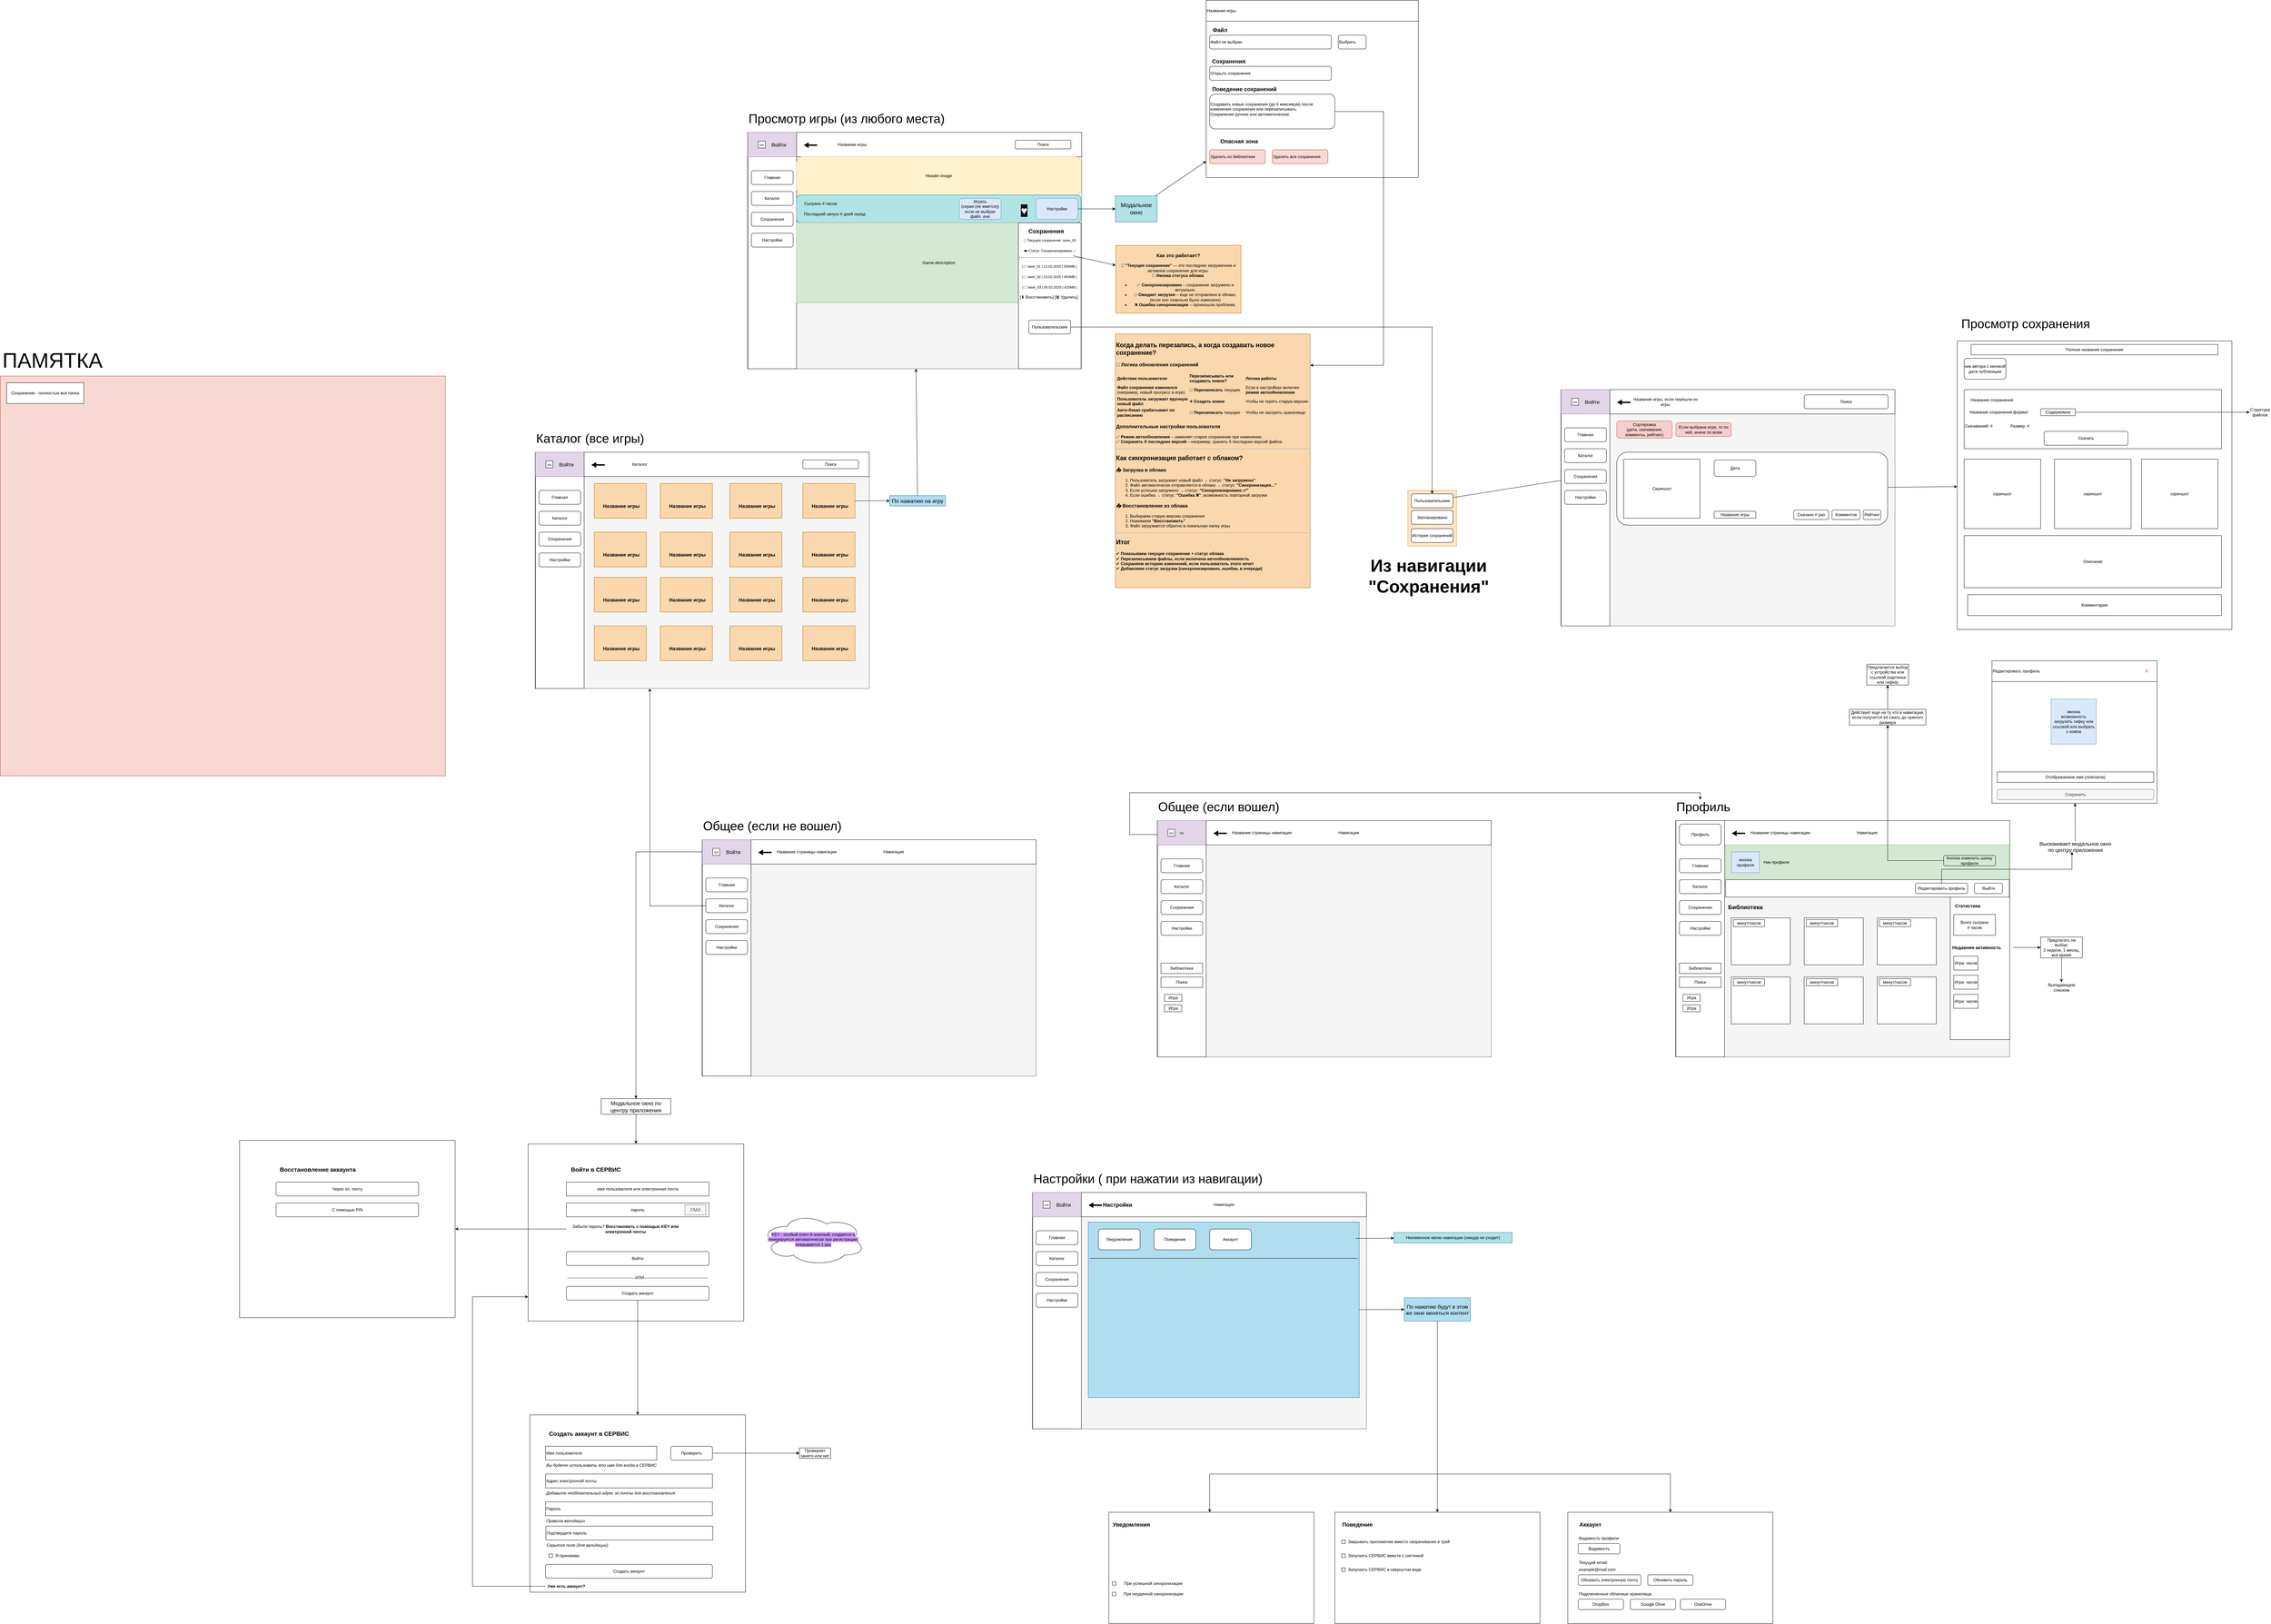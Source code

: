 <mxfile version="25.0.2">
  <diagram name="Макеты" id="6NMa2Pl-mRi5K0CH7jev">
    <mxGraphModel dx="4674" dy="3134" grid="1" gridSize="10" guides="1" tooltips="1" connect="1" arrows="1" fold="1" page="1" pageScale="1" pageWidth="827" pageHeight="1169" math="0" shadow="0">
      <root>
        <mxCell id="0" />
        <mxCell id="1" parent="0" />
        <mxCell id="4djzeV_coRWQNJZF3kPm-260" value="" style="rounded=0;whiteSpace=wrap;html=1;fillColor=none;" parent="1" vertex="1">
          <mxGeometry x="-165" y="1280" width="755" height="90" as="geometry" />
        </mxCell>
        <mxCell id="4djzeV_coRWQNJZF3kPm-2" value="" style="rounded=0;whiteSpace=wrap;html=1;fillColor=#f5f5f5;fontColor=#333333;strokeColor=#666666;" parent="1" vertex="1">
          <mxGeometry x="19" y="120" width="961" height="680" as="geometry" />
        </mxCell>
        <mxCell id="4djzeV_coRWQNJZF3kPm-41" value="" style="rounded=0;whiteSpace=wrap;html=1;" parent="1" vertex="1">
          <mxGeometry x="20" y="120" width="140" height="680" as="geometry" />
        </mxCell>
        <mxCell id="4djzeV_coRWQNJZF3kPm-3" value="" style="rounded=0;whiteSpace=wrap;html=1;fillColor=#e1d5e7;strokeColor=#9673a6;" parent="1" vertex="1">
          <mxGeometry x="20" y="120" width="140" height="70" as="geometry" />
        </mxCell>
        <mxCell id="4djzeV_coRWQNJZF3kPm-18" value="&lt;font style=&quot;font-size: 36px;&quot;&gt;Общее (если вошел)&lt;/font&gt;" style="text;html=1;align=left;verticalAlign=middle;whiteSpace=wrap;rounded=0;" parent="1" vertex="1">
          <mxGeometry x="20" y="60" width="430" height="40" as="geometry" />
        </mxCell>
        <mxCell id="4djzeV_coRWQNJZF3kPm-19" value="Главная" style="rounded=1;whiteSpace=wrap;html=1;" parent="1" vertex="1">
          <mxGeometry x="30" y="230" width="120" height="40" as="geometry" />
        </mxCell>
        <mxCell id="4djzeV_coRWQNJZF3kPm-21" value="Каталог" style="rounded=1;whiteSpace=wrap;html=1;" parent="1" vertex="1">
          <mxGeometry x="30" y="290" width="120" height="40" as="geometry" />
        </mxCell>
        <mxCell id="4djzeV_coRWQNJZF3kPm-22" value="" style="group" parent="1" vertex="1" connectable="0">
          <mxGeometry x="30" y="530" width="120" height="140" as="geometry" />
        </mxCell>
        <mxCell id="4djzeV_coRWQNJZF3kPm-12" value="Поиск" style="rounded=0;whiteSpace=wrap;html=1;" parent="4djzeV_coRWQNJZF3kPm-22" vertex="1">
          <mxGeometry y="40" width="120" height="30" as="geometry" />
        </mxCell>
        <mxCell id="4djzeV_coRWQNJZF3kPm-4" value="Библиотека" style="rounded=0;whiteSpace=wrap;html=1;" parent="4djzeV_coRWQNJZF3kPm-22" vertex="1">
          <mxGeometry width="120" height="30" as="geometry" />
        </mxCell>
        <mxCell id="4djzeV_coRWQNJZF3kPm-5" value="Игра" style="rounded=0;whiteSpace=wrap;html=1;" parent="4djzeV_coRWQNJZF3kPm-22" vertex="1">
          <mxGeometry x="10" y="90" width="50" height="20" as="geometry" />
        </mxCell>
        <mxCell id="4djzeV_coRWQNJZF3kPm-6" value="Игра" style="rounded=0;whiteSpace=wrap;html=1;" parent="4djzeV_coRWQNJZF3kPm-22" vertex="1">
          <mxGeometry x="10" y="120" width="50" height="20" as="geometry" />
        </mxCell>
        <mxCell id="4djzeV_coRWQNJZF3kPm-23" value="Сохранения" style="rounded=1;whiteSpace=wrap;html=1;" parent="1" vertex="1">
          <mxGeometry x="30" y="350" width="120" height="40" as="geometry" />
        </mxCell>
        <mxCell id="4djzeV_coRWQNJZF3kPm-58" value="Навигация" style="rounded=0;whiteSpace=wrap;html=1;" parent="1" vertex="1">
          <mxGeometry x="160" y="120" width="820" height="70" as="geometry" />
        </mxCell>
        <mxCell id="4djzeV_coRWQNJZF3kPm-61" value="🠔" style="text;whiteSpace=wrap;align=center;fontSize=50;" parent="1" vertex="1">
          <mxGeometry x="180" y="120" width="40" height="30" as="geometry" />
        </mxCell>
        <mxCell id="4djzeV_coRWQNJZF3kPm-80" value="Название страницы навигации" style="text;html=1;align=center;verticalAlign=middle;whiteSpace=wrap;rounded=0;" parent="1" vertex="1">
          <mxGeometry x="220" y="140" width="200" height="30" as="geometry" />
        </mxCell>
        <mxCell id="4djzeV_coRWQNJZF3kPm-81" value="" style="rounded=0;whiteSpace=wrap;html=1;fillColor=#f5f5f5;strokeColor=#666666;fontColor=#333333;" parent="1" vertex="1">
          <mxGeometry x="1510" y="120" width="961" height="680" as="geometry" />
        </mxCell>
        <mxCell id="4djzeV_coRWQNJZF3kPm-82" value="" style="rounded=0;whiteSpace=wrap;html=1;" parent="1" vertex="1">
          <mxGeometry x="1511" y="120" width="140" height="680" as="geometry" />
        </mxCell>
        <mxCell id="4djzeV_coRWQNJZF3kPm-83" value="Профиль" style="rounded=1;whiteSpace=wrap;html=1;" parent="1" vertex="1">
          <mxGeometry x="1521" y="130" width="120" height="60" as="geometry" />
        </mxCell>
        <mxCell id="4djzeV_coRWQNJZF3kPm-84" value="&lt;font style=&quot;font-size: 36px;&quot;&gt;Профиль&lt;/font&gt;" style="text;html=1;align=left;verticalAlign=middle;whiteSpace=wrap;rounded=0;" parent="1" vertex="1">
          <mxGeometry x="1510" y="60" width="169" height="40" as="geometry" />
        </mxCell>
        <mxCell id="4djzeV_coRWQNJZF3kPm-85" value="Главная" style="rounded=1;whiteSpace=wrap;html=1;" parent="1" vertex="1">
          <mxGeometry x="1521" y="230" width="120" height="40" as="geometry" />
        </mxCell>
        <mxCell id="4djzeV_coRWQNJZF3kPm-90" value="Каталог" style="rounded=1;whiteSpace=wrap;html=1;" parent="1" vertex="1">
          <mxGeometry x="1521" y="290" width="120" height="40" as="geometry" />
        </mxCell>
        <mxCell id="4djzeV_coRWQNJZF3kPm-91" value="" style="group" parent="1" vertex="1" connectable="0">
          <mxGeometry x="1521" y="530" width="120" height="140" as="geometry" />
        </mxCell>
        <mxCell id="4djzeV_coRWQNJZF3kPm-92" value="Поиск" style="rounded=0;whiteSpace=wrap;html=1;" parent="4djzeV_coRWQNJZF3kPm-91" vertex="1">
          <mxGeometry y="40" width="120" height="30" as="geometry" />
        </mxCell>
        <mxCell id="4djzeV_coRWQNJZF3kPm-93" value="Библиотека" style="rounded=0;whiteSpace=wrap;html=1;" parent="4djzeV_coRWQNJZF3kPm-91" vertex="1">
          <mxGeometry width="120" height="30" as="geometry" />
        </mxCell>
        <mxCell id="4djzeV_coRWQNJZF3kPm-94" value="Игра" style="rounded=0;whiteSpace=wrap;html=1;" parent="4djzeV_coRWQNJZF3kPm-91" vertex="1">
          <mxGeometry x="10" y="90" width="50" height="20" as="geometry" />
        </mxCell>
        <mxCell id="4djzeV_coRWQNJZF3kPm-95" value="Игра" style="rounded=0;whiteSpace=wrap;html=1;" parent="4djzeV_coRWQNJZF3kPm-91" vertex="1">
          <mxGeometry x="10" y="120" width="50" height="20" as="geometry" />
        </mxCell>
        <mxCell id="4djzeV_coRWQNJZF3kPm-96" value="Сохранения" style="rounded=1;whiteSpace=wrap;html=1;" parent="1" vertex="1">
          <mxGeometry x="1521" y="350" width="120" height="40" as="geometry" />
        </mxCell>
        <mxCell id="4djzeV_coRWQNJZF3kPm-97" value="Навигация" style="rounded=0;whiteSpace=wrap;html=1;" parent="1" vertex="1">
          <mxGeometry x="1651" y="120" width="820" height="70" as="geometry" />
        </mxCell>
        <mxCell id="4djzeV_coRWQNJZF3kPm-98" value="🠔" style="text;whiteSpace=wrap;align=center;fontSize=50;" parent="1" vertex="1">
          <mxGeometry x="1671" y="120" width="40" height="30" as="geometry" />
        </mxCell>
        <mxCell id="4djzeV_coRWQNJZF3kPm-99" value="Название страницы навигации" style="text;html=1;align=center;verticalAlign=middle;whiteSpace=wrap;rounded=0;" parent="1" vertex="1">
          <mxGeometry x="1711" y="140" width="200" height="30" as="geometry" />
        </mxCell>
        <mxCell id="4djzeV_coRWQNJZF3kPm-102" value="" style="rounded=0;whiteSpace=wrap;html=1;fillColor=#d5e8d4;strokeColor=#82b366;" parent="1" vertex="1">
          <mxGeometry x="1654" y="190" width="816" height="100" as="geometry" />
        </mxCell>
        <mxCell id="4djzeV_coRWQNJZF3kPm-100" value="иконка профиля" style="rounded=0;whiteSpace=wrap;html=1;fillColor=#dae8fc;strokeColor=#6c8ebf;" parent="1" vertex="1">
          <mxGeometry x="1671" y="210" width="80" height="60" as="geometry" />
        </mxCell>
        <mxCell id="4djzeV_coRWQNJZF3kPm-101" value="Ник профиля" style="text;html=1;align=center;verticalAlign=middle;whiteSpace=wrap;rounded=0;" parent="1" vertex="1">
          <mxGeometry x="1760" y="225" width="80" height="30" as="geometry" />
        </mxCell>
        <mxCell id="4djzeV_coRWQNJZF3kPm-103" value="" style="rounded=0;whiteSpace=wrap;html=1;" parent="1" vertex="1">
          <mxGeometry x="1654" y="290" width="816" height="50" as="geometry" />
        </mxCell>
        <mxCell id="4djzeV_coRWQNJZF3kPm-104" value="Редактировать профиль" style="rounded=1;whiteSpace=wrap;html=1;" parent="1" vertex="1">
          <mxGeometry x="2200" y="300" width="150" height="30" as="geometry" />
        </mxCell>
        <mxCell id="4djzeV_coRWQNJZF3kPm-105" value="Выйти" style="rounded=1;whiteSpace=wrap;html=1;" parent="1" vertex="1">
          <mxGeometry x="2370" y="300" width="80" height="30" as="geometry" />
        </mxCell>
        <mxCell id="4djzeV_coRWQNJZF3kPm-106" value="&lt;div style=&quot;text-align: left;&quot;&gt;&lt;br&gt;&lt;/div&gt;" style="rounded=0;whiteSpace=wrap;html=1;" parent="1" vertex="1">
          <mxGeometry x="2300" y="340" width="171" height="410" as="geometry" />
        </mxCell>
        <mxCell id="4djzeV_coRWQNJZF3kPm-107" value="&lt;font style=&quot;font-size: 13px;&quot;&gt;&lt;b style=&quot;&quot;&gt;Статистика&lt;/b&gt;&lt;/font&gt;" style="text;html=1;align=center;verticalAlign=middle;whiteSpace=wrap;rounded=0;" parent="1" vertex="1">
          <mxGeometry x="2320" y="350" width="60" height="30" as="geometry" />
        </mxCell>
        <mxCell id="4djzeV_coRWQNJZF3kPm-108" style="edgeStyle=orthogonalEdgeStyle;rounded=0;orthogonalLoop=1;jettySize=auto;html=1;exitX=0.5;exitY=1;exitDx=0;exitDy=0;" parent="1" source="4djzeV_coRWQNJZF3kPm-107" target="4djzeV_coRWQNJZF3kPm-107" edge="1">
          <mxGeometry relative="1" as="geometry" />
        </mxCell>
        <mxCell id="4djzeV_coRWQNJZF3kPm-109" value="Всего сыграно&lt;div&gt;# часов&lt;/div&gt;" style="rounded=0;whiteSpace=wrap;html=1;" parent="1" vertex="1">
          <mxGeometry x="2310" y="390" width="120" height="60" as="geometry" />
        </mxCell>
        <mxCell id="4djzeV_coRWQNJZF3kPm-110" value="&lt;font style=&quot;font-size: 13px;&quot;&gt;&lt;b style=&quot;&quot;&gt;Недавняя активность&lt;/b&gt;&lt;/font&gt;" style="text;html=1;align=center;verticalAlign=middle;whiteSpace=wrap;rounded=0;" parent="1" vertex="1">
          <mxGeometry x="2271" y="470" width="210" height="30" as="geometry" />
        </mxCell>
        <mxCell id="4djzeV_coRWQNJZF3kPm-111" value="Игра: часов" style="rounded=0;whiteSpace=wrap;html=1;" parent="1" vertex="1">
          <mxGeometry x="2310" y="510" width="70" height="40" as="geometry" />
        </mxCell>
        <mxCell id="4djzeV_coRWQNJZF3kPm-112" value="" style="endArrow=classic;html=1;rounded=0;" parent="1" source="4djzeV_coRWQNJZF3kPm-110" target="4djzeV_coRWQNJZF3kPm-113" edge="1">
          <mxGeometry width="50" height="50" relative="1" as="geometry">
            <mxPoint x="2000" y="450" as="sourcePoint" />
            <mxPoint x="2610" y="470" as="targetPoint" />
          </mxGeometry>
        </mxCell>
        <mxCell id="4djzeV_coRWQNJZF3kPm-113" value="Предлагать на выбор:&lt;div&gt;2 недели, 1 месяц, всё время&lt;/div&gt;" style="rounded=0;whiteSpace=wrap;html=1;" parent="1" vertex="1">
          <mxGeometry x="2560" y="455" width="120" height="60" as="geometry" />
        </mxCell>
        <mxCell id="4djzeV_coRWQNJZF3kPm-114" value="Игра: часов" style="rounded=0;whiteSpace=wrap;html=1;" parent="1" vertex="1">
          <mxGeometry x="2310" y="565" width="70" height="40" as="geometry" />
        </mxCell>
        <mxCell id="4djzeV_coRWQNJZF3kPm-115" value="Игра: часов" style="rounded=0;whiteSpace=wrap;html=1;" parent="1" vertex="1">
          <mxGeometry x="2310" y="620" width="70" height="40" as="geometry" />
        </mxCell>
        <mxCell id="4djzeV_coRWQNJZF3kPm-116" value="&lt;font style=&quot;font-size: 17px;&quot;&gt;&lt;b style=&quot;&quot;&gt;Библиотека&lt;/b&gt;&lt;/font&gt;" style="text;html=1;align=center;verticalAlign=middle;whiteSpace=wrap;rounded=0;" parent="1" vertex="1">
          <mxGeometry x="1681" y="355" width="60" height="30" as="geometry" />
        </mxCell>
        <mxCell id="4djzeV_coRWQNJZF3kPm-119" value="" style="group" parent="1" vertex="1" connectable="0">
          <mxGeometry x="1670" y="400" width="170" height="135" as="geometry" />
        </mxCell>
        <mxCell id="4djzeV_coRWQNJZF3kPm-117" value="" style="rounded=0;whiteSpace=wrap;html=1;" parent="4djzeV_coRWQNJZF3kPm-119" vertex="1">
          <mxGeometry width="170" height="135" as="geometry" />
        </mxCell>
        <mxCell id="4djzeV_coRWQNJZF3kPm-118" value="минут&lt;span style=&quot;background-color: initial;&quot;&gt;/&lt;/span&gt;&lt;span style=&quot;background-color: initial;&quot;&gt;часов&lt;/span&gt;" style="rounded=0;whiteSpace=wrap;html=1;" parent="4djzeV_coRWQNJZF3kPm-119" vertex="1">
          <mxGeometry x="6" y="5" width="90" height="20" as="geometry" />
        </mxCell>
        <mxCell id="4djzeV_coRWQNJZF3kPm-120" value="" style="group" parent="1" vertex="1" connectable="0">
          <mxGeometry x="1880" y="400" width="170" height="135" as="geometry" />
        </mxCell>
        <mxCell id="4djzeV_coRWQNJZF3kPm-121" value="" style="rounded=0;whiteSpace=wrap;html=1;" parent="4djzeV_coRWQNJZF3kPm-120" vertex="1">
          <mxGeometry width="170" height="135" as="geometry" />
        </mxCell>
        <mxCell id="4djzeV_coRWQNJZF3kPm-122" value="минут&lt;span style=&quot;background-color: initial;&quot;&gt;/&lt;/span&gt;&lt;span style=&quot;background-color: initial;&quot;&gt;часов&lt;/span&gt;" style="rounded=0;whiteSpace=wrap;html=1;" parent="4djzeV_coRWQNJZF3kPm-120" vertex="1">
          <mxGeometry x="6" y="5" width="90" height="20" as="geometry" />
        </mxCell>
        <mxCell id="4djzeV_coRWQNJZF3kPm-123" value="" style="group" parent="1" vertex="1" connectable="0">
          <mxGeometry x="2090" y="400" width="170" height="135" as="geometry" />
        </mxCell>
        <mxCell id="4djzeV_coRWQNJZF3kPm-124" value="" style="rounded=0;whiteSpace=wrap;html=1;" parent="4djzeV_coRWQNJZF3kPm-123" vertex="1">
          <mxGeometry width="170" height="135" as="geometry" />
        </mxCell>
        <mxCell id="4djzeV_coRWQNJZF3kPm-125" value="минут&lt;span style=&quot;background-color: initial;&quot;&gt;/&lt;/span&gt;&lt;span style=&quot;background-color: initial;&quot;&gt;часов&lt;/span&gt;" style="rounded=0;whiteSpace=wrap;html=1;" parent="4djzeV_coRWQNJZF3kPm-123" vertex="1">
          <mxGeometry x="6" y="5" width="90" height="20" as="geometry" />
        </mxCell>
        <mxCell id="4djzeV_coRWQNJZF3kPm-126" value="" style="group" parent="1" vertex="1" connectable="0">
          <mxGeometry x="1670" y="570" width="170" height="135" as="geometry" />
        </mxCell>
        <mxCell id="4djzeV_coRWQNJZF3kPm-127" value="" style="rounded=0;whiteSpace=wrap;html=1;" parent="4djzeV_coRWQNJZF3kPm-126" vertex="1">
          <mxGeometry width="170" height="135" as="geometry" />
        </mxCell>
        <mxCell id="4djzeV_coRWQNJZF3kPm-128" value="минут&lt;span style=&quot;background-color: initial;&quot;&gt;/&lt;/span&gt;&lt;span style=&quot;background-color: initial;&quot;&gt;часов&lt;/span&gt;" style="rounded=0;whiteSpace=wrap;html=1;" parent="4djzeV_coRWQNJZF3kPm-126" vertex="1">
          <mxGeometry x="6" y="5" width="90" height="20" as="geometry" />
        </mxCell>
        <mxCell id="4djzeV_coRWQNJZF3kPm-129" value="" style="group" parent="1" vertex="1" connectable="0">
          <mxGeometry x="1880" y="570" width="170" height="135" as="geometry" />
        </mxCell>
        <mxCell id="4djzeV_coRWQNJZF3kPm-130" value="" style="rounded=0;whiteSpace=wrap;html=1;" parent="4djzeV_coRWQNJZF3kPm-129" vertex="1">
          <mxGeometry width="170" height="135" as="geometry" />
        </mxCell>
        <mxCell id="4djzeV_coRWQNJZF3kPm-131" value="минут&lt;span style=&quot;background-color: initial;&quot;&gt;/&lt;/span&gt;&lt;span style=&quot;background-color: initial;&quot;&gt;часов&lt;/span&gt;" style="rounded=0;whiteSpace=wrap;html=1;" parent="4djzeV_coRWQNJZF3kPm-129" vertex="1">
          <mxGeometry x="6" y="5" width="90" height="20" as="geometry" />
        </mxCell>
        <mxCell id="4djzeV_coRWQNJZF3kPm-132" value="" style="group" parent="1" vertex="1" connectable="0">
          <mxGeometry x="2090" y="570" width="170" height="135" as="geometry" />
        </mxCell>
        <mxCell id="4djzeV_coRWQNJZF3kPm-133" value="" style="rounded=0;whiteSpace=wrap;html=1;" parent="4djzeV_coRWQNJZF3kPm-132" vertex="1">
          <mxGeometry width="170" height="135" as="geometry" />
        </mxCell>
        <mxCell id="4djzeV_coRWQNJZF3kPm-134" value="минут&lt;span style=&quot;background-color: initial;&quot;&gt;/&lt;/span&gt;&lt;span style=&quot;background-color: initial;&quot;&gt;часов&lt;/span&gt;" style="rounded=0;whiteSpace=wrap;html=1;" parent="4djzeV_coRWQNJZF3kPm-132" vertex="1">
          <mxGeometry x="6" y="5" width="90" height="20" as="geometry" />
        </mxCell>
        <mxCell id="4djzeV_coRWQNJZF3kPm-135" value="" style="endArrow=classic;html=1;rounded=0;edgeStyle=orthogonalEdgeStyle;" parent="1" source="4djzeV_coRWQNJZF3kPm-3" target="4djzeV_coRWQNJZF3kPm-84" edge="1">
          <mxGeometry width="50" height="50" relative="1" as="geometry">
            <mxPoint x="480" y="110" as="sourcePoint" />
            <mxPoint x="530" y="60" as="targetPoint" />
            <Array as="points">
              <mxPoint x="-60" y="160" />
              <mxPoint x="-60" y="40" />
              <mxPoint x="1581" y="40" />
            </Array>
          </mxGeometry>
        </mxCell>
        <mxCell id="4djzeV_coRWQNJZF3kPm-136" value="" style="endArrow=classic;html=1;rounded=0;" parent="1" source="4djzeV_coRWQNJZF3kPm-113" target="4djzeV_coRWQNJZF3kPm-137" edge="1">
          <mxGeometry width="50" height="50" relative="1" as="geometry">
            <mxPoint x="1630" y="410" as="sourcePoint" />
            <mxPoint x="2620" y="600" as="targetPoint" />
          </mxGeometry>
        </mxCell>
        <mxCell id="4djzeV_coRWQNJZF3kPm-137" value="Выпадающем списком" style="text;html=1;align=center;verticalAlign=middle;whiteSpace=wrap;rounded=0;" parent="1" vertex="1">
          <mxGeometry x="2590" y="585" width="60" height="30" as="geometry" />
        </mxCell>
        <mxCell id="4djzeV_coRWQNJZF3kPm-138" value="" style="endArrow=classic;html=1;rounded=0;edgeStyle=orthogonalEdgeStyle;" parent="1" source="4djzeV_coRWQNJZF3kPm-104" target="4djzeV_coRWQNJZF3kPm-139" edge="1">
          <mxGeometry width="50" height="50" relative="1" as="geometry">
            <mxPoint x="2320" y="340" as="sourcePoint" />
            <mxPoint x="2650" y="200" as="targetPoint" />
            <Array as="points">
              <mxPoint x="2275" y="260" />
              <mxPoint x="2650" y="260" />
            </Array>
          </mxGeometry>
        </mxCell>
        <mxCell id="4djzeV_coRWQNJZF3kPm-139" value="&lt;font style=&quot;font-size: 15px;&quot;&gt;Выскакивает модальное окно по центру приложения&lt;/font&gt;" style="text;html=1;align=center;verticalAlign=middle;whiteSpace=wrap;rounded=0;" parent="1" vertex="1">
          <mxGeometry x="2550" y="180" width="220" height="30" as="geometry" />
        </mxCell>
        <mxCell id="4djzeV_coRWQNJZF3kPm-140" value="" style="endArrow=classic;html=1;rounded=0;" parent="1" source="4djzeV_coRWQNJZF3kPm-139" target="4djzeV_coRWQNJZF3kPm-141" edge="1">
          <mxGeometry width="50" height="50" relative="1" as="geometry">
            <mxPoint x="2600" y="140" as="sourcePoint" />
            <mxPoint x="2660" y="-30" as="targetPoint" />
          </mxGeometry>
        </mxCell>
        <mxCell id="4djzeV_coRWQNJZF3kPm-147" value="Кнопка изменить шапку профиля" style="text;html=1;align=center;verticalAlign=middle;whiteSpace=wrap;rounded=1;strokeColor=default;" parent="1" vertex="1">
          <mxGeometry x="2281" y="220" width="149" height="30" as="geometry" />
        </mxCell>
        <mxCell id="4djzeV_coRWQNJZF3kPm-148" value="" style="endArrow=classic;html=1;rounded=0;edgeStyle=orthogonalEdgeStyle;" parent="1" source="4djzeV_coRWQNJZF3kPm-147" target="4djzeV_coRWQNJZF3kPm-149" edge="1">
          <mxGeometry width="50" height="50" relative="1" as="geometry">
            <mxPoint x="2050" y="130" as="sourcePoint" />
            <mxPoint x="2040" y="-170" as="targetPoint" />
          </mxGeometry>
        </mxCell>
        <mxCell id="4djzeV_coRWQNJZF3kPm-149" value="Действует еще на ту что в навигации, если получится её сжать до нужного размера" style="text;html=1;align=center;verticalAlign=middle;whiteSpace=wrap;rounded=0;strokeColor=default;" parent="1" vertex="1">
          <mxGeometry x="2010" y="-200" width="220" height="45" as="geometry" />
        </mxCell>
        <mxCell id="4djzeV_coRWQNJZF3kPm-151" value="" style="group" parent="1" vertex="1" connectable="0">
          <mxGeometry x="2420" y="-340" width="475" height="410" as="geometry" />
        </mxCell>
        <mxCell id="4djzeV_coRWQNJZF3kPm-141" value="" style="rounded=0;whiteSpace=wrap;html=1;" parent="4djzeV_coRWQNJZF3kPm-151" vertex="1">
          <mxGeometry width="475" height="410" as="geometry" />
        </mxCell>
        <mxCell id="4djzeV_coRWQNJZF3kPm-142" value="Редактировать профиль" style="rounded=0;whiteSpace=wrap;html=1;align=left;" parent="4djzeV_coRWQNJZF3kPm-151" vertex="1">
          <mxGeometry width="475" height="60" as="geometry" />
        </mxCell>
        <mxCell id="4djzeV_coRWQNJZF3kPm-143" value="&lt;font color=&quot;#ff004c&quot;&gt;X&lt;/font&gt;" style="text;html=1;align=center;verticalAlign=middle;whiteSpace=wrap;rounded=0;" parent="4djzeV_coRWQNJZF3kPm-151" vertex="1">
          <mxGeometry x="415" y="15" width="60" height="30" as="geometry" />
        </mxCell>
        <mxCell id="4djzeV_coRWQNJZF3kPm-144" value="иконка&lt;div&gt;возможность загрузить гифку или ссылкой или выбрать с компа&lt;/div&gt;" style="rounded=0;whiteSpace=wrap;html=1;fillColor=#dae8fc;strokeColor=#6c8ebf;" parent="4djzeV_coRWQNJZF3kPm-151" vertex="1">
          <mxGeometry x="170" y="110" width="130" height="130" as="geometry" />
        </mxCell>
        <mxCell id="4djzeV_coRWQNJZF3kPm-145" value="Отображаемое имя (nickname)" style="rounded=0;whiteSpace=wrap;html=1;" parent="4djzeV_coRWQNJZF3kPm-151" vertex="1">
          <mxGeometry x="15" y="320" width="450" height="30" as="geometry" />
        </mxCell>
        <mxCell id="4djzeV_coRWQNJZF3kPm-146" value="Сохранить" style="rounded=1;whiteSpace=wrap;html=1;fillColor=#f5f5f5;strokeColor=#666666;fontColor=#333333;" parent="4djzeV_coRWQNJZF3kPm-151" vertex="1">
          <mxGeometry x="15" y="370" width="450" height="30" as="geometry" />
        </mxCell>
        <mxCell id="4djzeV_coRWQNJZF3kPm-159" value="" style="endArrow=classic;html=1;rounded=0;" parent="1" source="4djzeV_coRWQNJZF3kPm-149" target="4djzeV_coRWQNJZF3kPm-160" edge="1">
          <mxGeometry width="50" height="50" relative="1" as="geometry">
            <mxPoint x="2250" y="-250" as="sourcePoint" />
            <mxPoint x="2119.364" y="-240" as="targetPoint" />
          </mxGeometry>
        </mxCell>
        <mxCell id="4djzeV_coRWQNJZF3kPm-160" value="Предлагается выбор с устройства или ссылкой (картинка или гифка)" style="rounded=0;whiteSpace=wrap;html=1;" parent="1" vertex="1">
          <mxGeometry x="2060" y="-330" width="120" height="60" as="geometry" />
        </mxCell>
        <mxCell id="4djzeV_coRWQNJZF3kPm-161" value="Настройки" style="rounded=1;whiteSpace=wrap;html=1;" parent="1" vertex="1">
          <mxGeometry x="30" y="410" width="120" height="40" as="geometry" />
        </mxCell>
        <mxCell id="4djzeV_coRWQNJZF3kPm-162" value="Настройки" style="rounded=1;whiteSpace=wrap;html=1;" parent="1" vertex="1">
          <mxGeometry x="1521" y="410" width="120" height="40" as="geometry" />
        </mxCell>
        <mxCell id="4djzeV_coRWQNJZF3kPm-163" value="&lt;font style=&quot;font-size: 9px;&quot;&gt;ico&lt;/font&gt;" style="rounded=0;whiteSpace=wrap;html=1;" parent="1" vertex="1">
          <mxGeometry x="50" y="145" width="20" height="20" as="geometry" />
        </mxCell>
        <mxCell id="4djzeV_coRWQNJZF3kPm-165" value="&lt;font style=&quot;font-size: 9px;&quot;&gt;nic&lt;/font&gt;" style="text;html=1;align=center;verticalAlign=middle;whiteSpace=wrap;rounded=0;" parent="1" vertex="1">
          <mxGeometry x="80" y="150" width="20" height="10" as="geometry" />
        </mxCell>
        <mxCell id="4djzeV_coRWQNJZF3kPm-167" value="" style="rounded=0;whiteSpace=wrap;html=1;fillColor=#f5f5f5;fontColor=#333333;strokeColor=#666666;" parent="1" vertex="1">
          <mxGeometry x="-1290" y="175" width="961" height="680" as="geometry" />
        </mxCell>
        <mxCell id="4djzeV_coRWQNJZF3kPm-168" value="" style="rounded=0;whiteSpace=wrap;html=1;" parent="1" vertex="1">
          <mxGeometry x="-1289" y="175" width="140" height="680" as="geometry" />
        </mxCell>
        <mxCell id="4djzeV_coRWQNJZF3kPm-169" value="" style="rounded=0;whiteSpace=wrap;html=1;fillColor=#e1d5e7;strokeColor=#9673a6;" parent="1" vertex="1">
          <mxGeometry x="-1289" y="175" width="140" height="70" as="geometry" />
        </mxCell>
        <mxCell id="4djzeV_coRWQNJZF3kPm-170" value="&lt;font style=&quot;font-size: 36px;&quot;&gt;Общее (если не вошел)&lt;/font&gt;" style="text;html=1;align=left;verticalAlign=middle;whiteSpace=wrap;rounded=0;" parent="1" vertex="1">
          <mxGeometry x="-1289" y="115" width="430" height="40" as="geometry" />
        </mxCell>
        <mxCell id="4djzeV_coRWQNJZF3kPm-171" value="Главная" style="rounded=1;whiteSpace=wrap;html=1;" parent="1" vertex="1">
          <mxGeometry x="-1279" y="285" width="120" height="40" as="geometry" />
        </mxCell>
        <mxCell id="4djzeV_coRWQNJZF3kPm-176" value="Каталог" style="rounded=1;whiteSpace=wrap;html=1;" parent="1" vertex="1">
          <mxGeometry x="-1279" y="345" width="120" height="40" as="geometry" />
        </mxCell>
        <mxCell id="4djzeV_coRWQNJZF3kPm-182" value="Сохранения" style="rounded=1;whiteSpace=wrap;html=1;" parent="1" vertex="1">
          <mxGeometry x="-1279" y="405" width="120" height="40" as="geometry" />
        </mxCell>
        <mxCell id="4djzeV_coRWQNJZF3kPm-183" value="Навигация" style="rounded=0;whiteSpace=wrap;html=1;" parent="1" vertex="1">
          <mxGeometry x="-1149" y="175" width="820" height="70" as="geometry" />
        </mxCell>
        <mxCell id="4djzeV_coRWQNJZF3kPm-184" value="🠔" style="text;whiteSpace=wrap;align=center;fontSize=50;" parent="1" vertex="1">
          <mxGeometry x="-1129" y="175" width="40" height="30" as="geometry" />
        </mxCell>
        <mxCell id="4djzeV_coRWQNJZF3kPm-185" value="Название страницы навигации" style="text;html=1;align=center;verticalAlign=middle;whiteSpace=wrap;rounded=0;" parent="1" vertex="1">
          <mxGeometry x="-1089" y="195" width="200" height="30" as="geometry" />
        </mxCell>
        <mxCell id="4djzeV_coRWQNJZF3kPm-186" value="Настройки" style="rounded=1;whiteSpace=wrap;html=1;" parent="1" vertex="1">
          <mxGeometry x="-1279" y="465" width="120" height="40" as="geometry" />
        </mxCell>
        <mxCell id="4djzeV_coRWQNJZF3kPm-187" value="&lt;font style=&quot;font-size: 9px;&quot;&gt;ico&lt;/font&gt;" style="rounded=0;whiteSpace=wrap;html=1;" parent="1" vertex="1">
          <mxGeometry x="-1259" y="200" width="20" height="20" as="geometry" />
        </mxCell>
        <mxCell id="4djzeV_coRWQNJZF3kPm-188" value="&lt;font style=&quot;font-size: 15px;&quot;&gt;Войти&lt;/font&gt;" style="text;html=1;align=center;verticalAlign=middle;whiteSpace=wrap;rounded=0;" parent="1" vertex="1">
          <mxGeometry x="-1230" y="197.5" width="60" height="25" as="geometry" />
        </mxCell>
        <mxCell id="4djzeV_coRWQNJZF3kPm-189" value="" style="endArrow=classic;html=1;rounded=0;edgeStyle=orthogonalEdgeStyle;" parent="1" source="4djzeV_coRWQNJZF3kPm-169" target="4djzeV_coRWQNJZF3kPm-192" edge="1">
          <mxGeometry width="50" height="50" relative="1" as="geometry">
            <mxPoint x="-1230" y="500" as="sourcePoint" />
            <mxPoint x="-1510" y="950" as="targetPoint" />
          </mxGeometry>
        </mxCell>
        <mxCell id="4djzeV_coRWQNJZF3kPm-192" value="&lt;font style=&quot;font-size: 16px;&quot;&gt;Модальное окно по центру приложения&lt;/font&gt;" style="text;html=1;align=center;verticalAlign=middle;whiteSpace=wrap;rounded=0;strokeColor=default;" parent="1" vertex="1">
          <mxGeometry x="-1580" y="920" width="200" height="45" as="geometry" />
        </mxCell>
        <mxCell id="4djzeV_coRWQNJZF3kPm-193" value="" style="endArrow=classic;html=1;rounded=0;" parent="1" source="4djzeV_coRWQNJZF3kPm-192" target="4djzeV_coRWQNJZF3kPm-194" edge="1">
          <mxGeometry width="50" height="50" relative="1" as="geometry">
            <mxPoint x="-1230" y="1090" as="sourcePoint" />
            <mxPoint x="-1480" y="1080" as="targetPoint" />
          </mxGeometry>
        </mxCell>
        <mxCell id="4djzeV_coRWQNJZF3kPm-194" value="" style="rounded=0;whiteSpace=wrap;html=1;" parent="1" vertex="1">
          <mxGeometry x="-1790" y="1050" width="620" height="510" as="geometry" />
        </mxCell>
        <mxCell id="4djzeV_coRWQNJZF3kPm-195" value="&lt;font style=&quot;font-size: 17px;&quot;&gt;&lt;b&gt;Войти в СЕРВИС&lt;/b&gt;&lt;/font&gt;" style="text;html=1;align=center;verticalAlign=middle;whiteSpace=wrap;rounded=0;" parent="1" vertex="1">
          <mxGeometry x="-1680" y="1110" width="170" height="30" as="geometry" />
        </mxCell>
        <mxCell id="4djzeV_coRWQNJZF3kPm-196" value="имя пользователя или электронная почта" style="rounded=0;whiteSpace=wrap;html=1;" parent="1" vertex="1">
          <mxGeometry x="-1680" y="1160" width="410" height="40" as="geometry" />
        </mxCell>
        <mxCell id="4djzeV_coRWQNJZF3kPm-197" value="пароль" style="rounded=0;whiteSpace=wrap;html=1;" parent="1" vertex="1">
          <mxGeometry x="-1680" y="1220" width="410" height="40" as="geometry" />
        </mxCell>
        <mxCell id="4djzeV_coRWQNJZF3kPm-199" value="Забыли пароль? &lt;b&gt;Восстановить с помощью KEY или электронной почты&lt;/b&gt;" style="text;html=1;align=center;verticalAlign=middle;whiteSpace=wrap;rounded=0;" parent="1" vertex="1">
          <mxGeometry x="-1680" y="1280" width="340" height="30" as="geometry" />
        </mxCell>
        <mxCell id="4djzeV_coRWQNJZF3kPm-201" value="Войти" style="rounded=1;whiteSpace=wrap;html=1;" parent="1" vertex="1">
          <mxGeometry x="-1680" y="1360" width="410" height="40" as="geometry" />
        </mxCell>
        <mxCell id="4djzeV_coRWQNJZF3kPm-202" value="Создать аккаунт" style="rounded=1;whiteSpace=wrap;html=1;" parent="1" vertex="1">
          <mxGeometry x="-1680" y="1460" width="410" height="40" as="geometry" />
        </mxCell>
        <mxCell id="4djzeV_coRWQNJZF3kPm-205" value="-------------------------------------------------ИЛИ----------------------------------------------" style="text;html=1;align=center;verticalAlign=middle;whiteSpace=wrap;rounded=0;" parent="1" vertex="1">
          <mxGeometry x="-1680" y="1420" width="410" height="30" as="geometry" />
        </mxCell>
        <mxCell id="4djzeV_coRWQNJZF3kPm-206" value="ГЛАЗ" style="text;html=1;align=center;verticalAlign=middle;whiteSpace=wrap;rounded=0;strokeColor=#666666;fillColor=#f5f5f5;fontColor=#333333;" parent="1" vertex="1">
          <mxGeometry x="-1339" y="1225" width="60" height="30" as="geometry" />
        </mxCell>
        <mxCell id="4djzeV_coRWQNJZF3kPm-207" value="" style="endArrow=classic;html=1;rounded=0;" parent="1" source="4djzeV_coRWQNJZF3kPm-199" target="4djzeV_coRWQNJZF3kPm-208" edge="1">
          <mxGeometry width="50" height="50" relative="1" as="geometry">
            <mxPoint x="-1480" y="1300" as="sourcePoint" />
            <mxPoint x="-2110" y="1295" as="targetPoint" />
          </mxGeometry>
        </mxCell>
        <mxCell id="4djzeV_coRWQNJZF3kPm-208" value="" style="rounded=0;whiteSpace=wrap;html=1;" parent="1" vertex="1">
          <mxGeometry x="-2620" y="1040" width="620" height="510" as="geometry" />
        </mxCell>
        <mxCell id="4djzeV_coRWQNJZF3kPm-210" value="&lt;span style=&quot;font-size: 17px;&quot;&gt;&lt;b&gt;Восстановление аккаунта&lt;/b&gt;&lt;/span&gt;" style="text;html=1;align=center;verticalAlign=middle;whiteSpace=wrap;rounded=0;" parent="1" vertex="1">
          <mxGeometry x="-2515" y="1110" width="240" height="30" as="geometry" />
        </mxCell>
        <mxCell id="4djzeV_coRWQNJZF3kPm-211" value="Через эл. почту" style="rounded=1;whiteSpace=wrap;html=1;" parent="1" vertex="1">
          <mxGeometry x="-2515" y="1160" width="410" height="40" as="geometry" />
        </mxCell>
        <mxCell id="4djzeV_coRWQNJZF3kPm-212" value="С помощью PIN" style="rounded=1;whiteSpace=wrap;html=1;" parent="1" vertex="1">
          <mxGeometry x="-2515" y="1220" width="410" height="40" as="geometry" />
        </mxCell>
        <mxCell id="4djzeV_coRWQNJZF3kPm-217" value="" style="group;" parent="1" vertex="1" connectable="0">
          <mxGeometry x="-3308" y="-1239" width="1280" height="1230" as="geometry" />
        </mxCell>
        <mxCell id="4djzeV_coRWQNJZF3kPm-214" value="" style="rounded=0;whiteSpace=wrap;html=1;fillColor=#fad9d5;strokeColor=#ae4132;align=left;" parent="4djzeV_coRWQNJZF3kPm-217" vertex="1">
          <mxGeometry y="80" width="1280" height="1150" as="geometry" />
        </mxCell>
        <mxCell id="4djzeV_coRWQNJZF3kPm-215" value="&lt;font style=&quot;font-size: 60px;&quot;&gt;ПАМЯТКА&lt;/font&gt;" style="text;html=1;align=center;verticalAlign=middle;whiteSpace=wrap;rounded=0;" parent="4djzeV_coRWQNJZF3kPm-217" vertex="1">
          <mxGeometry width="300" height="70" as="geometry" />
        </mxCell>
        <mxCell id="O4ysYwFQe_vwQVWgmtOB-53" value="Сохранение - полностью вся папка" style="rounded=0;whiteSpace=wrap;html=1;" vertex="1" parent="4djzeV_coRWQNJZF3kPm-217">
          <mxGeometry x="18" y="99" width="222" height="60" as="geometry" />
        </mxCell>
        <mxCell id="4djzeV_coRWQNJZF3kPm-219" value="&lt;span style=&quot;background-color: rgb(204, 153, 255);&quot;&gt;KEY - особый ключ 9-значный, создается и генерируется автоматически при регистрации, покаывается 1 раз&lt;/span&gt;" style="ellipse;shape=cloud;whiteSpace=wrap;html=1;" parent="1" vertex="1">
          <mxGeometry x="-1120" y="1250" width="300" height="150" as="geometry" />
        </mxCell>
        <mxCell id="4djzeV_coRWQNJZF3kPm-220" value="" style="endArrow=classic;html=1;rounded=0;" parent="1" source="4djzeV_coRWQNJZF3kPm-202" target="4djzeV_coRWQNJZF3kPm-221" edge="1">
          <mxGeometry width="50" height="50" relative="1" as="geometry">
            <mxPoint x="-1560" y="1340" as="sourcePoint" />
            <mxPoint x="-1480" y="1950" as="targetPoint" />
          </mxGeometry>
        </mxCell>
        <mxCell id="4djzeV_coRWQNJZF3kPm-221" value="" style="rounded=0;whiteSpace=wrap;html=1;" parent="1" vertex="1">
          <mxGeometry x="-1785" y="1830" width="620" height="510" as="geometry" />
        </mxCell>
        <mxCell id="4djzeV_coRWQNJZF3kPm-222" value="&lt;font style=&quot;font-size: 17px;&quot;&gt;&lt;b&gt;Создать аккаунт в СЕРВИС&lt;/b&gt;&lt;/font&gt;" style="text;html=1;align=center;verticalAlign=middle;whiteSpace=wrap;rounded=0;" parent="1" vertex="1">
          <mxGeometry x="-1740" y="1870" width="250" height="30" as="geometry" />
        </mxCell>
        <mxCell id="4djzeV_coRWQNJZF3kPm-223" value="Имя пользователя" style="rounded=0;whiteSpace=wrap;html=1;align=left;" parent="1" vertex="1">
          <mxGeometry x="-1740" y="1920" width="320" height="40" as="geometry" />
        </mxCell>
        <mxCell id="4djzeV_coRWQNJZF3kPm-224" value="&lt;i&gt;Вы будете использовать это имя для входа в СЕРВИС&lt;/i&gt;" style="text;html=1;align=left;verticalAlign=middle;whiteSpace=wrap;rounded=0;" parent="1" vertex="1">
          <mxGeometry x="-1740" y="1960" width="410" height="30" as="geometry" />
        </mxCell>
        <mxCell id="4djzeV_coRWQNJZF3kPm-226" value="Проверить" style="rounded=1;whiteSpace=wrap;html=1;" parent="1" vertex="1">
          <mxGeometry x="-1380" y="1920" width="120" height="40" as="geometry" />
        </mxCell>
        <mxCell id="4djzeV_coRWQNJZF3kPm-227" value="" style="endArrow=classic;html=1;rounded=0;" parent="1" source="4djzeV_coRWQNJZF3kPm-226" target="4djzeV_coRWQNJZF3kPm-228" edge="1">
          <mxGeometry width="50" height="50" relative="1" as="geometry">
            <mxPoint x="-1410" y="2000" as="sourcePoint" />
            <mxPoint x="-980" y="1940" as="targetPoint" />
          </mxGeometry>
        </mxCell>
        <mxCell id="4djzeV_coRWQNJZF3kPm-228" value="Проверяет занято или нет" style="text;html=1;align=center;verticalAlign=middle;whiteSpace=wrap;rounded=0;strokeColor=default;" parent="1" vertex="1">
          <mxGeometry x="-1010" y="1925" width="90" height="30" as="geometry" />
        </mxCell>
        <mxCell id="4djzeV_coRWQNJZF3kPm-229" value="Адрес электронной почты" style="rounded=0;whiteSpace=wrap;html=1;align=left;" parent="1" vertex="1">
          <mxGeometry x="-1740" y="2000" width="480" height="40" as="geometry" />
        </mxCell>
        <mxCell id="4djzeV_coRWQNJZF3kPm-230" value="&lt;i&gt;Добавьте необязательный адрес эл.почты для восстановления&lt;/i&gt;" style="text;html=1;align=left;verticalAlign=middle;whiteSpace=wrap;rounded=0;" parent="1" vertex="1">
          <mxGeometry x="-1740" y="2040" width="410" height="30" as="geometry" />
        </mxCell>
        <mxCell id="4djzeV_coRWQNJZF3kPm-231" value="Пароль" style="rounded=0;whiteSpace=wrap;html=1;align=left;" parent="1" vertex="1">
          <mxGeometry x="-1740" y="2080" width="480" height="40" as="geometry" />
        </mxCell>
        <mxCell id="4djzeV_coRWQNJZF3kPm-232" value="&lt;i&gt;Правила валидации&lt;/i&gt;" style="text;html=1;align=left;verticalAlign=middle;whiteSpace=wrap;rounded=0;" parent="1" vertex="1">
          <mxGeometry x="-1740" y="2120" width="410" height="30" as="geometry" />
        </mxCell>
        <mxCell id="4djzeV_coRWQNJZF3kPm-233" value="Подтвердите пароль" style="rounded=0;whiteSpace=wrap;html=1;align=left;" parent="1" vertex="1">
          <mxGeometry x="-1739" y="2150" width="480" height="40" as="geometry" />
        </mxCell>
        <mxCell id="4djzeV_coRWQNJZF3kPm-234" value="&lt;i&gt;Скрытое поле (для валидации)&lt;/i&gt;" style="text;html=1;align=left;verticalAlign=middle;whiteSpace=wrap;rounded=0;" parent="1" vertex="1">
          <mxGeometry x="-1739" y="2190" width="410" height="30" as="geometry" />
        </mxCell>
        <mxCell id="4djzeV_coRWQNJZF3kPm-235" value="Создать аккаунт" style="rounded=1;whiteSpace=wrap;html=1;" parent="1" vertex="1">
          <mxGeometry x="-1740" y="2260" width="480" height="40" as="geometry" />
        </mxCell>
        <mxCell id="4djzeV_coRWQNJZF3kPm-236" value="" style="rounded=0;whiteSpace=wrap;html=1;" parent="1" vertex="1">
          <mxGeometry x="-1730" y="2230" width="10" height="10" as="geometry" />
        </mxCell>
        <mxCell id="4djzeV_coRWQNJZF3kPm-237" value="Я принимаю" style="text;html=1;align=center;verticalAlign=middle;whiteSpace=wrap;rounded=0;" parent="1" vertex="1">
          <mxGeometry x="-1714" y="2220" width="74" height="30" as="geometry" />
        </mxCell>
        <mxCell id="4djzeV_coRWQNJZF3kPm-239" value="&lt;b&gt;Уже есть аккаунт?&lt;/b&gt;" style="text;html=1;align=center;verticalAlign=middle;whiteSpace=wrap;rounded=0;" parent="1" vertex="1">
          <mxGeometry x="-1740" y="2308" width="120" height="30" as="geometry" />
        </mxCell>
        <mxCell id="4djzeV_coRWQNJZF3kPm-240" value="" style="endArrow=classic;html=1;rounded=0;edgeStyle=orthogonalEdgeStyle;" parent="1" source="4djzeV_coRWQNJZF3kPm-239" target="4djzeV_coRWQNJZF3kPm-194" edge="1">
          <mxGeometry width="50" height="50" relative="1" as="geometry">
            <mxPoint x="-1810" y="2020" as="sourcePoint" />
            <mxPoint x="-1760" y="1970" as="targetPoint" />
            <Array as="points">
              <mxPoint x="-1950" y="2323" />
              <mxPoint x="-1950" y="1490" />
            </Array>
          </mxGeometry>
        </mxCell>
        <mxCell id="4djzeV_coRWQNJZF3kPm-241" value="" style="rounded=0;whiteSpace=wrap;html=1;fillColor=#f5f5f5;fontColor=#333333;strokeColor=#666666;" parent="1" vertex="1">
          <mxGeometry x="-340" y="1190" width="961" height="680" as="geometry" />
        </mxCell>
        <mxCell id="4djzeV_coRWQNJZF3kPm-242" value="" style="rounded=0;whiteSpace=wrap;html=1;" parent="1" vertex="1">
          <mxGeometry x="-339" y="1190" width="140" height="680" as="geometry" />
        </mxCell>
        <mxCell id="4djzeV_coRWQNJZF3kPm-243" value="" style="rounded=0;whiteSpace=wrap;html=1;fillColor=#e1d5e7;strokeColor=#9673a6;" parent="1" vertex="1">
          <mxGeometry x="-339" y="1190" width="140" height="70" as="geometry" />
        </mxCell>
        <mxCell id="4djzeV_coRWQNJZF3kPm-244" value="&lt;font style=&quot;font-size: 36px;&quot;&gt;Настройки ( при нажатии из навигации)&lt;/font&gt;" style="text;html=1;align=left;verticalAlign=middle;whiteSpace=wrap;rounded=0;" parent="1" vertex="1">
          <mxGeometry x="-339" y="1130" width="749" height="40" as="geometry" />
        </mxCell>
        <mxCell id="4djzeV_coRWQNJZF3kPm-245" value="Главная" style="rounded=1;whiteSpace=wrap;html=1;" parent="1" vertex="1">
          <mxGeometry x="-329" y="1300" width="120" height="40" as="geometry" />
        </mxCell>
        <mxCell id="4djzeV_coRWQNJZF3kPm-246" value="Каталог" style="rounded=1;whiteSpace=wrap;html=1;" parent="1" vertex="1">
          <mxGeometry x="-329" y="1360" width="120" height="40" as="geometry" />
        </mxCell>
        <mxCell id="4djzeV_coRWQNJZF3kPm-247" value="Сохранения" style="rounded=1;whiteSpace=wrap;html=1;" parent="1" vertex="1">
          <mxGeometry x="-329" y="1420" width="120" height="40" as="geometry" />
        </mxCell>
        <mxCell id="4djzeV_coRWQNJZF3kPm-248" value="Навигация" style="rounded=0;whiteSpace=wrap;html=1;" parent="1" vertex="1">
          <mxGeometry x="-199" y="1190" width="820" height="70" as="geometry" />
        </mxCell>
        <mxCell id="4djzeV_coRWQNJZF3kPm-249" value="🠔" style="text;whiteSpace=wrap;align=center;fontSize=50;" parent="1" vertex="1">
          <mxGeometry x="-179" y="1190" width="40" height="30" as="geometry" />
        </mxCell>
        <mxCell id="4djzeV_coRWQNJZF3kPm-250" value="&lt;b&gt;&lt;font style=&quot;font-size: 16px;&quot;&gt;Настройки&lt;/font&gt;&lt;/b&gt;" style="text;html=1;align=left;verticalAlign=middle;whiteSpace=wrap;rounded=0;" parent="1" vertex="1">
          <mxGeometry x="-139" y="1210" width="200" height="30" as="geometry" />
        </mxCell>
        <mxCell id="4djzeV_coRWQNJZF3kPm-251" value="Настройки" style="rounded=1;whiteSpace=wrap;html=1;" parent="1" vertex="1">
          <mxGeometry x="-329" y="1480" width="120" height="40" as="geometry" />
        </mxCell>
        <mxCell id="4djzeV_coRWQNJZF3kPm-252" value="&lt;font style=&quot;font-size: 9px;&quot;&gt;ico&lt;/font&gt;" style="rounded=0;whiteSpace=wrap;html=1;" parent="1" vertex="1">
          <mxGeometry x="-309" y="1215" width="20" height="20" as="geometry" />
        </mxCell>
        <mxCell id="4djzeV_coRWQNJZF3kPm-254" value="" style="rounded=0;whiteSpace=wrap;html=1;fillColor=#b1ddf0;strokeColor=#10739e;" parent="1" vertex="1">
          <mxGeometry x="-179" y="1275" width="779" height="505" as="geometry" />
        </mxCell>
        <mxCell id="4djzeV_coRWQNJZF3kPm-253" value="&lt;font style=&quot;font-size: 15px;&quot;&gt;Войти&lt;/font&gt;" style="text;html=1;align=center;verticalAlign=middle;whiteSpace=wrap;rounded=0;" parent="1" vertex="1">
          <mxGeometry x="-280" y="1212.5" width="60" height="25" as="geometry" />
        </mxCell>
        <mxCell id="4djzeV_coRWQNJZF3kPm-255" value="Уведомления" style="rounded=1;whiteSpace=wrap;html=1;" parent="1" vertex="1">
          <mxGeometry x="-150" y="1295" width="120" height="60" as="geometry" />
        </mxCell>
        <mxCell id="4djzeV_coRWQNJZF3kPm-256" value="Поведение" style="rounded=1;whiteSpace=wrap;html=1;" parent="1" vertex="1">
          <mxGeometry x="10" y="1295" width="120" height="60" as="geometry" />
        </mxCell>
        <mxCell id="4djzeV_coRWQNJZF3kPm-257" value="Аккаунт" style="rounded=1;whiteSpace=wrap;html=1;" parent="1" vertex="1">
          <mxGeometry x="170" y="1295" width="120" height="60" as="geometry" />
        </mxCell>
        <mxCell id="4djzeV_coRWQNJZF3kPm-258" value="" style="endArrow=classic;html=1;rounded=0;" parent="1" source="4djzeV_coRWQNJZF3kPm-254" target="4djzeV_coRWQNJZF3kPm-259" edge="1">
          <mxGeometry width="50" height="50" relative="1" as="geometry">
            <mxPoint x="290" y="1390" as="sourcePoint" />
            <mxPoint x="760" y="1528" as="targetPoint" />
          </mxGeometry>
        </mxCell>
        <mxCell id="4djzeV_coRWQNJZF3kPm-259" value="&lt;font style=&quot;font-size: 15px;&quot;&gt;По нажатию будут в этом же окне меняться контент&lt;/font&gt;" style="text;html=1;align=center;verticalAlign=middle;whiteSpace=wrap;rounded=0;strokeColor=#10739e;fillColor=#b1ddf0;" parent="1" vertex="1">
          <mxGeometry x="730" y="1493" width="190" height="67" as="geometry" />
        </mxCell>
        <mxCell id="4djzeV_coRWQNJZF3kPm-261" value="" style="endArrow=classic;html=1;rounded=0;" parent="1" source="4djzeV_coRWQNJZF3kPm-260" target="4djzeV_coRWQNJZF3kPm-262" edge="1">
          <mxGeometry width="50" height="50" relative="1" as="geometry">
            <mxPoint x="240" y="1360" as="sourcePoint" />
            <mxPoint x="730" y="1320" as="targetPoint" />
          </mxGeometry>
        </mxCell>
        <mxCell id="4djzeV_coRWQNJZF3kPm-262" value="Неизменное меню навигации (никуда не уходит)" style="text;html=1;align=center;verticalAlign=middle;whiteSpace=wrap;rounded=0;fillColor=#b0e3e6;strokeColor=#0e8088;" parent="1" vertex="1">
          <mxGeometry x="700" y="1305" width="340" height="30" as="geometry" />
        </mxCell>
        <mxCell id="4djzeV_coRWQNJZF3kPm-263" value="" style="endArrow=classic;html=1;rounded=0;" parent="1" source="4djzeV_coRWQNJZF3kPm-259" target="4djzeV_coRWQNJZF3kPm-264" edge="1">
          <mxGeometry width="50" height="50" relative="1" as="geometry">
            <mxPoint x="460" y="1710" as="sourcePoint" />
            <mxPoint x="830" y="2140" as="targetPoint" />
          </mxGeometry>
        </mxCell>
        <mxCell id="4djzeV_coRWQNJZF3kPm-266" value="" style="group" parent="1" vertex="1" connectable="0">
          <mxGeometry x="530" y="2110" width="590" height="320" as="geometry" />
        </mxCell>
        <mxCell id="4djzeV_coRWQNJZF3kPm-264" value="" style="rounded=0;whiteSpace=wrap;html=1;" parent="4djzeV_coRWQNJZF3kPm-266" vertex="1">
          <mxGeometry width="590" height="320" as="geometry" />
        </mxCell>
        <mxCell id="4djzeV_coRWQNJZF3kPm-265" value="&lt;b&gt;&lt;font style=&quot;font-size: 16px;&quot;&gt;Поведение&lt;/font&gt;&lt;/b&gt;" style="text;html=1;align=center;verticalAlign=middle;whiteSpace=wrap;rounded=0;" parent="4djzeV_coRWQNJZF3kPm-266" vertex="1">
          <mxGeometry x="10" y="20" width="110" height="30" as="geometry" />
        </mxCell>
        <mxCell id="4djzeV_coRWQNJZF3kPm-282" value="" style="group" parent="4djzeV_coRWQNJZF3kPm-266" vertex="1" connectable="0">
          <mxGeometry x="20" y="70" width="340" height="30" as="geometry" />
        </mxCell>
        <mxCell id="4djzeV_coRWQNJZF3kPm-283" value="" style="rounded=0;whiteSpace=wrap;html=1;" parent="4djzeV_coRWQNJZF3kPm-282" vertex="1">
          <mxGeometry y="10" width="10" height="10" as="geometry" />
        </mxCell>
        <mxCell id="4djzeV_coRWQNJZF3kPm-284" value="Закрывать приложение вместо сворачивания в трей" style="text;html=1;align=left;verticalAlign=middle;whiteSpace=wrap;rounded=0;" parent="4djzeV_coRWQNJZF3kPm-282" vertex="1">
          <mxGeometry x="16" width="324" height="30" as="geometry" />
        </mxCell>
        <mxCell id="4djzeV_coRWQNJZF3kPm-285" value="" style="group;align=left;" parent="4djzeV_coRWQNJZF3kPm-266" vertex="1" connectable="0">
          <mxGeometry x="20" y="110" width="340" height="30" as="geometry" />
        </mxCell>
        <mxCell id="4djzeV_coRWQNJZF3kPm-286" value="" style="rounded=0;whiteSpace=wrap;html=1;" parent="4djzeV_coRWQNJZF3kPm-285" vertex="1">
          <mxGeometry y="10" width="10" height="10" as="geometry" />
        </mxCell>
        <mxCell id="4djzeV_coRWQNJZF3kPm-287" value="Запускать СЕРВИС вместе с системой" style="text;html=1;align=left;verticalAlign=middle;whiteSpace=wrap;rounded=0;" parent="4djzeV_coRWQNJZF3kPm-285" vertex="1">
          <mxGeometry x="16" width="324" height="30" as="geometry" />
        </mxCell>
        <mxCell id="4djzeV_coRWQNJZF3kPm-288" value="" style="group" parent="4djzeV_coRWQNJZF3kPm-266" vertex="1" connectable="0">
          <mxGeometry x="20" y="150" width="340" height="30" as="geometry" />
        </mxCell>
        <mxCell id="4djzeV_coRWQNJZF3kPm-289" value="" style="rounded=0;whiteSpace=wrap;html=1;" parent="4djzeV_coRWQNJZF3kPm-288" vertex="1">
          <mxGeometry y="10" width="10" height="10" as="geometry" />
        </mxCell>
        <mxCell id="4djzeV_coRWQNJZF3kPm-290" value="Запускать СЕРВИС в свернутом виде" style="text;html=1;align=left;verticalAlign=middle;whiteSpace=wrap;rounded=0;" parent="4djzeV_coRWQNJZF3kPm-288" vertex="1">
          <mxGeometry x="16" width="324" height="30" as="geometry" />
        </mxCell>
        <mxCell id="4djzeV_coRWQNJZF3kPm-267" value="" style="group" parent="1" vertex="1" connectable="0">
          <mxGeometry x="-120" y="2110" width="590" height="320" as="geometry" />
        </mxCell>
        <mxCell id="4djzeV_coRWQNJZF3kPm-268" value="" style="rounded=0;whiteSpace=wrap;html=1;" parent="4djzeV_coRWQNJZF3kPm-267" vertex="1">
          <mxGeometry width="590" height="320" as="geometry" />
        </mxCell>
        <mxCell id="4djzeV_coRWQNJZF3kPm-269" value="&lt;b&gt;&lt;font style=&quot;font-size: 16px;&quot;&gt;Уведомления&lt;/font&gt;&lt;/b&gt;" style="text;html=1;align=center;verticalAlign=middle;whiteSpace=wrap;rounded=0;" parent="4djzeV_coRWQNJZF3kPm-267" vertex="1">
          <mxGeometry x="10" y="20" width="110" height="30" as="geometry" />
        </mxCell>
        <mxCell id="4djzeV_coRWQNJZF3kPm-278" value="" style="group" parent="4djzeV_coRWQNJZF3kPm-267" vertex="1" connectable="0">
          <mxGeometry x="10" y="190" width="220" height="30" as="geometry" />
        </mxCell>
        <mxCell id="4djzeV_coRWQNJZF3kPm-276" value="" style="rounded=0;whiteSpace=wrap;html=1;" parent="4djzeV_coRWQNJZF3kPm-278" vertex="1">
          <mxGeometry y="10" width="10" height="10" as="geometry" />
        </mxCell>
        <mxCell id="4djzeV_coRWQNJZF3kPm-277" value="При успешной синхронизации" style="text;html=1;align=center;verticalAlign=middle;whiteSpace=wrap;rounded=0;" parent="4djzeV_coRWQNJZF3kPm-278" vertex="1">
          <mxGeometry x="16" width="204" height="30" as="geometry" />
        </mxCell>
        <mxCell id="4djzeV_coRWQNJZF3kPm-279" value="" style="group" parent="4djzeV_coRWQNJZF3kPm-267" vertex="1" connectable="0">
          <mxGeometry x="10" y="220" width="220" height="30" as="geometry" />
        </mxCell>
        <mxCell id="4djzeV_coRWQNJZF3kPm-280" value="" style="rounded=0;whiteSpace=wrap;html=1;" parent="4djzeV_coRWQNJZF3kPm-279" vertex="1">
          <mxGeometry y="10" width="10" height="10" as="geometry" />
        </mxCell>
        <mxCell id="4djzeV_coRWQNJZF3kPm-281" value="При неудачной синхронизации" style="text;html=1;align=center;verticalAlign=middle;whiteSpace=wrap;rounded=0;" parent="4djzeV_coRWQNJZF3kPm-279" vertex="1">
          <mxGeometry x="16" width="204" height="30" as="geometry" />
        </mxCell>
        <mxCell id="4djzeV_coRWQNJZF3kPm-270" value="" style="group" parent="1" vertex="1" connectable="0">
          <mxGeometry x="1200" y="2110" width="590" height="320" as="geometry" />
        </mxCell>
        <mxCell id="4djzeV_coRWQNJZF3kPm-271" value="" style="rounded=0;whiteSpace=wrap;html=1;" parent="4djzeV_coRWQNJZF3kPm-270" vertex="1">
          <mxGeometry width="590" height="320" as="geometry" />
        </mxCell>
        <mxCell id="4djzeV_coRWQNJZF3kPm-272" value="&lt;b&gt;&lt;font style=&quot;font-size: 16px;&quot;&gt;Аккаунт&lt;/font&gt;&lt;/b&gt;" style="text;html=1;align=center;verticalAlign=middle;whiteSpace=wrap;rounded=0;" parent="4djzeV_coRWQNJZF3kPm-270" vertex="1">
          <mxGeometry x="10" y="20" width="110" height="30" as="geometry" />
        </mxCell>
        <mxCell id="4djzeV_coRWQNJZF3kPm-295" value="Видимость" style="rounded=1;whiteSpace=wrap;html=1;" parent="4djzeV_coRWQNJZF3kPm-270" vertex="1">
          <mxGeometry x="30" y="90" width="120" height="30" as="geometry" />
        </mxCell>
        <mxCell id="4djzeV_coRWQNJZF3kPm-296" value="Видимость профиля" style="text;html=1;align=left;verticalAlign=middle;whiteSpace=wrap;rounded=0;" parent="4djzeV_coRWQNJZF3kPm-270" vertex="1">
          <mxGeometry x="30" y="60" width="120" height="30" as="geometry" />
        </mxCell>
        <mxCell id="4djzeV_coRWQNJZF3kPm-297" value="Текущий email:" style="text;html=1;align=left;verticalAlign=middle;whiteSpace=wrap;rounded=0;" parent="4djzeV_coRWQNJZF3kPm-270" vertex="1">
          <mxGeometry x="30" y="130" width="120" height="30" as="geometry" />
        </mxCell>
        <mxCell id="4djzeV_coRWQNJZF3kPm-298" value="&lt;i&gt;example@mail.com&lt;/i&gt;" style="text;html=1;align=left;verticalAlign=middle;whiteSpace=wrap;rounded=0;" parent="4djzeV_coRWQNJZF3kPm-270" vertex="1">
          <mxGeometry x="30" y="150" width="120" height="30" as="geometry" />
        </mxCell>
        <mxCell id="4djzeV_coRWQNJZF3kPm-299" value="Обновить электронную почту" style="rounded=1;whiteSpace=wrap;html=1;" parent="4djzeV_coRWQNJZF3kPm-270" vertex="1">
          <mxGeometry x="30" y="180" width="180" height="30" as="geometry" />
        </mxCell>
        <mxCell id="4djzeV_coRWQNJZF3kPm-300" value="Обновить пароль" style="rounded=1;whiteSpace=wrap;html=1;" parent="4djzeV_coRWQNJZF3kPm-270" vertex="1">
          <mxGeometry x="230" y="180" width="130" height="30" as="geometry" />
        </mxCell>
        <mxCell id="4djzeV_coRWQNJZF3kPm-301" value="Подключенные облачные хранилища" style="text;html=1;align=left;verticalAlign=middle;whiteSpace=wrap;rounded=0;" parent="4djzeV_coRWQNJZF3kPm-270" vertex="1">
          <mxGeometry x="30" y="220" width="260" height="30" as="geometry" />
        </mxCell>
        <mxCell id="4djzeV_coRWQNJZF3kPm-302" value="DropBox" style="rounded=1;whiteSpace=wrap;html=1;" parent="4djzeV_coRWQNJZF3kPm-270" vertex="1">
          <mxGeometry x="30" y="250" width="130" height="30" as="geometry" />
        </mxCell>
        <mxCell id="4djzeV_coRWQNJZF3kPm-305" value="Google Drive" style="rounded=1;whiteSpace=wrap;html=1;" parent="4djzeV_coRWQNJZF3kPm-270" vertex="1">
          <mxGeometry x="180" y="250" width="130" height="30" as="geometry" />
        </mxCell>
        <mxCell id="4djzeV_coRWQNJZF3kPm-306" value="OneDrive" style="rounded=1;whiteSpace=wrap;html=1;" parent="4djzeV_coRWQNJZF3kPm-270" vertex="1">
          <mxGeometry x="324" y="250" width="130" height="30" as="geometry" />
        </mxCell>
        <mxCell id="4djzeV_coRWQNJZF3kPm-275" value="" style="endArrow=none;html=1;rounded=0;" parent="1" edge="1">
          <mxGeometry width="50" height="50" relative="1" as="geometry">
            <mxPoint x="-174.5" y="1379.47" as="sourcePoint" />
            <mxPoint x="595.5" y="1379.47" as="targetPoint" />
          </mxGeometry>
        </mxCell>
        <mxCell id="4djzeV_coRWQNJZF3kPm-307" value="" style="endArrow=classic;html=1;rounded=0;edgeStyle=orthogonalEdgeStyle;" parent="1" source="4djzeV_coRWQNJZF3kPm-259" target="4djzeV_coRWQNJZF3kPm-271" edge="1">
          <mxGeometry width="50" height="50" relative="1" as="geometry">
            <mxPoint x="790" y="1810" as="sourcePoint" />
            <mxPoint x="840" y="1760" as="targetPoint" />
            <Array as="points">
              <mxPoint x="825" y="2000" />
              <mxPoint x="1495" y="2000" />
            </Array>
          </mxGeometry>
        </mxCell>
        <mxCell id="4djzeV_coRWQNJZF3kPm-308" value="" style="endArrow=classic;html=1;rounded=0;edgeStyle=orthogonalEdgeStyle;" parent="1" source="4djzeV_coRWQNJZF3kPm-259" target="4djzeV_coRWQNJZF3kPm-268" edge="1">
          <mxGeometry width="50" height="50" relative="1" as="geometry">
            <mxPoint x="835" y="1570" as="sourcePoint" />
            <mxPoint x="1505" y="2120" as="targetPoint" />
            <Array as="points">
              <mxPoint x="825" y="2000" />
              <mxPoint x="170" y="2000" />
            </Array>
          </mxGeometry>
        </mxCell>
        <mxCell id="4djzeV_coRWQNJZF3kPm-309" value="" style="endArrow=classic;html=1;rounded=0;edgeStyle=orthogonalEdgeStyle;" parent="1" source="4djzeV_coRWQNJZF3kPm-176" target="4djzeV_coRWQNJZF3kPm-311" edge="1">
          <mxGeometry width="50" height="50" relative="1" as="geometry">
            <mxPoint x="-1070" y="220" as="sourcePoint" />
            <mxPoint x="-1440" y="-230" as="targetPoint" />
            <Array as="points">
              <mxPoint x="-1440" y="365" />
            </Array>
          </mxGeometry>
        </mxCell>
        <mxCell id="4djzeV_coRWQNJZF3kPm-311" value="" style="rounded=0;whiteSpace=wrap;html=1;fillColor=#f5f5f5;fontColor=#333333;strokeColor=#666666;" parent="1" vertex="1">
          <mxGeometry x="-1770" y="-940" width="961" height="680" as="geometry" />
        </mxCell>
        <mxCell id="4djzeV_coRWQNJZF3kPm-312" value="" style="rounded=0;whiteSpace=wrap;html=1;" parent="1" vertex="1">
          <mxGeometry x="-1769" y="-940" width="140" height="680" as="geometry" />
        </mxCell>
        <mxCell id="4djzeV_coRWQNJZF3kPm-313" value="" style="rounded=0;whiteSpace=wrap;html=1;fillColor=#e1d5e7;strokeColor=#9673a6;" parent="1" vertex="1">
          <mxGeometry x="-1769" y="-940" width="140" height="70" as="geometry" />
        </mxCell>
        <mxCell id="4djzeV_coRWQNJZF3kPm-314" value="&lt;span style=&quot;font-size: 36px;&quot;&gt;Каталог (все игры)&lt;/span&gt;" style="text;html=1;align=left;verticalAlign=middle;whiteSpace=wrap;rounded=0;" parent="1" vertex="1">
          <mxGeometry x="-1769" y="-1000" width="430" height="40" as="geometry" />
        </mxCell>
        <mxCell id="4djzeV_coRWQNJZF3kPm-315" value="Главная" style="rounded=1;whiteSpace=wrap;html=1;" parent="1" vertex="1">
          <mxGeometry x="-1759" y="-830" width="120" height="40" as="geometry" />
        </mxCell>
        <mxCell id="4djzeV_coRWQNJZF3kPm-316" value="Каталог" style="rounded=1;whiteSpace=wrap;html=1;" parent="1" vertex="1">
          <mxGeometry x="-1759" y="-770" width="120" height="40" as="geometry" />
        </mxCell>
        <mxCell id="4djzeV_coRWQNJZF3kPm-317" value="Сохранения" style="rounded=1;whiteSpace=wrap;html=1;" parent="1" vertex="1">
          <mxGeometry x="-1759" y="-710" width="120" height="40" as="geometry" />
        </mxCell>
        <mxCell id="4djzeV_coRWQNJZF3kPm-318" value="" style="rounded=0;whiteSpace=wrap;html=1;align=right;" parent="1" vertex="1">
          <mxGeometry x="-1629" y="-940" width="820" height="70" as="geometry" />
        </mxCell>
        <mxCell id="4djzeV_coRWQNJZF3kPm-319" value="🠔" style="text;whiteSpace=wrap;align=center;fontSize=50;" parent="1" vertex="1">
          <mxGeometry x="-1609" y="-940" width="40" height="30" as="geometry" />
        </mxCell>
        <mxCell id="4djzeV_coRWQNJZF3kPm-320" value="Каталог" style="text;html=1;align=center;verticalAlign=middle;whiteSpace=wrap;rounded=0;" parent="1" vertex="1">
          <mxGeometry x="-1569" y="-920" width="200" height="30" as="geometry" />
        </mxCell>
        <mxCell id="4djzeV_coRWQNJZF3kPm-321" value="Настройки" style="rounded=1;whiteSpace=wrap;html=1;" parent="1" vertex="1">
          <mxGeometry x="-1759" y="-650" width="120" height="40" as="geometry" />
        </mxCell>
        <mxCell id="4djzeV_coRWQNJZF3kPm-322" value="&lt;font style=&quot;font-size: 9px;&quot;&gt;ico&lt;/font&gt;" style="rounded=0;whiteSpace=wrap;html=1;" parent="1" vertex="1">
          <mxGeometry x="-1739" y="-915" width="20" height="20" as="geometry" />
        </mxCell>
        <mxCell id="4djzeV_coRWQNJZF3kPm-323" value="&lt;font style=&quot;font-size: 15px;&quot;&gt;Войти&lt;/font&gt;" style="text;html=1;align=center;verticalAlign=middle;whiteSpace=wrap;rounded=0;" parent="1" vertex="1">
          <mxGeometry x="-1710" y="-917.5" width="60" height="25" as="geometry" />
        </mxCell>
        <mxCell id="4djzeV_coRWQNJZF3kPm-324" value="Поиск" style="rounded=1;whiteSpace=wrap;html=1;" parent="1" vertex="1">
          <mxGeometry x="-1000" y="-917.5" width="160" height="25" as="geometry" />
        </mxCell>
        <mxCell id="4djzeV_coRWQNJZF3kPm-335" value="" style="group" parent="1" vertex="1" connectable="0">
          <mxGeometry x="-1600" y="-850" width="150" height="100" as="geometry" />
        </mxCell>
        <mxCell id="4djzeV_coRWQNJZF3kPm-325" value="" style="rounded=0;whiteSpace=wrap;html=1;fillColor=#fad7ac;strokeColor=#b46504;" parent="4djzeV_coRWQNJZF3kPm-335" vertex="1">
          <mxGeometry width="150" height="100" as="geometry" />
        </mxCell>
        <mxCell id="4djzeV_coRWQNJZF3kPm-326" value="&lt;b&gt;&lt;font style=&quot;font-size: 14px;&quot;&gt;Название игры&lt;/font&gt;&lt;/b&gt;" style="text;html=1;align=center;verticalAlign=middle;whiteSpace=wrap;rounded=0;" parent="4djzeV_coRWQNJZF3kPm-335" vertex="1">
          <mxGeometry x="16" y="50" width="124" height="30" as="geometry" />
        </mxCell>
        <mxCell id="4djzeV_coRWQNJZF3kPm-336" value="" style="group" parent="1" vertex="1" connectable="0">
          <mxGeometry x="-1410" y="-850" width="150" height="100" as="geometry" />
        </mxCell>
        <mxCell id="4djzeV_coRWQNJZF3kPm-337" value="" style="rounded=0;whiteSpace=wrap;html=1;fillColor=#fad7ac;strokeColor=#b46504;" parent="4djzeV_coRWQNJZF3kPm-336" vertex="1">
          <mxGeometry width="150" height="100" as="geometry" />
        </mxCell>
        <mxCell id="4djzeV_coRWQNJZF3kPm-338" value="&lt;b&gt;&lt;font style=&quot;font-size: 14px;&quot;&gt;Название игры&lt;/font&gt;&lt;/b&gt;" style="text;html=1;align=center;verticalAlign=middle;whiteSpace=wrap;rounded=0;" parent="4djzeV_coRWQNJZF3kPm-336" vertex="1">
          <mxGeometry x="16" y="50" width="124" height="30" as="geometry" />
        </mxCell>
        <mxCell id="4djzeV_coRWQNJZF3kPm-339" value="" style="group" parent="1" vertex="1" connectable="0">
          <mxGeometry x="-1210" y="-850" width="150" height="100" as="geometry" />
        </mxCell>
        <mxCell id="4djzeV_coRWQNJZF3kPm-340" value="" style="rounded=0;whiteSpace=wrap;html=1;fillColor=#fad7ac;strokeColor=#b46504;" parent="4djzeV_coRWQNJZF3kPm-339" vertex="1">
          <mxGeometry width="150" height="100" as="geometry" />
        </mxCell>
        <mxCell id="4djzeV_coRWQNJZF3kPm-341" value="&lt;b&gt;&lt;font style=&quot;font-size: 14px;&quot;&gt;Название игры&lt;/font&gt;&lt;/b&gt;" style="text;html=1;align=center;verticalAlign=middle;whiteSpace=wrap;rounded=0;" parent="4djzeV_coRWQNJZF3kPm-339" vertex="1">
          <mxGeometry x="16" y="50" width="124" height="30" as="geometry" />
        </mxCell>
        <mxCell id="4djzeV_coRWQNJZF3kPm-342" value="" style="group" parent="1" vertex="1" connectable="0">
          <mxGeometry x="-1000" y="-850" width="150" height="100" as="geometry" />
        </mxCell>
        <mxCell id="4djzeV_coRWQNJZF3kPm-343" value="" style="rounded=0;whiteSpace=wrap;html=1;fillColor=#fad7ac;strokeColor=#b46504;" parent="4djzeV_coRWQNJZF3kPm-342" vertex="1">
          <mxGeometry width="150" height="100" as="geometry" />
        </mxCell>
        <mxCell id="4djzeV_coRWQNJZF3kPm-344" value="&lt;b&gt;&lt;font style=&quot;font-size: 14px;&quot;&gt;Название игры&lt;/font&gt;&lt;/b&gt;" style="text;html=1;align=center;verticalAlign=middle;whiteSpace=wrap;rounded=0;" parent="4djzeV_coRWQNJZF3kPm-342" vertex="1">
          <mxGeometry x="16" y="50" width="124" height="30" as="geometry" />
        </mxCell>
        <mxCell id="4djzeV_coRWQNJZF3kPm-352" value="" style="group" parent="1" vertex="1" connectable="0">
          <mxGeometry x="-1600" y="-710" width="150" height="100" as="geometry" />
        </mxCell>
        <mxCell id="4djzeV_coRWQNJZF3kPm-353" value="" style="rounded=0;whiteSpace=wrap;html=1;fillColor=#fad7ac;strokeColor=#b46504;" parent="4djzeV_coRWQNJZF3kPm-352" vertex="1">
          <mxGeometry width="150" height="100" as="geometry" />
        </mxCell>
        <mxCell id="4djzeV_coRWQNJZF3kPm-354" value="&lt;b&gt;&lt;font style=&quot;font-size: 14px;&quot;&gt;Название игры&lt;/font&gt;&lt;/b&gt;" style="text;html=1;align=center;verticalAlign=middle;whiteSpace=wrap;rounded=0;" parent="4djzeV_coRWQNJZF3kPm-352" vertex="1">
          <mxGeometry x="16" y="50" width="124" height="30" as="geometry" />
        </mxCell>
        <mxCell id="4djzeV_coRWQNJZF3kPm-355" value="" style="group" parent="1" vertex="1" connectable="0">
          <mxGeometry x="-1410" y="-710" width="150" height="100" as="geometry" />
        </mxCell>
        <mxCell id="4djzeV_coRWQNJZF3kPm-356" value="" style="rounded=0;whiteSpace=wrap;html=1;fillColor=#fad7ac;strokeColor=#b46504;" parent="4djzeV_coRWQNJZF3kPm-355" vertex="1">
          <mxGeometry width="150" height="100" as="geometry" />
        </mxCell>
        <mxCell id="4djzeV_coRWQNJZF3kPm-357" value="&lt;b&gt;&lt;font style=&quot;font-size: 14px;&quot;&gt;Название игры&lt;/font&gt;&lt;/b&gt;" style="text;html=1;align=center;verticalAlign=middle;whiteSpace=wrap;rounded=0;" parent="4djzeV_coRWQNJZF3kPm-355" vertex="1">
          <mxGeometry x="16" y="50" width="124" height="30" as="geometry" />
        </mxCell>
        <mxCell id="4djzeV_coRWQNJZF3kPm-358" value="" style="group" parent="1" vertex="1" connectable="0">
          <mxGeometry x="-1210" y="-710" width="150" height="100" as="geometry" />
        </mxCell>
        <mxCell id="4djzeV_coRWQNJZF3kPm-359" value="" style="rounded=0;whiteSpace=wrap;html=1;fillColor=#fad7ac;strokeColor=#b46504;" parent="4djzeV_coRWQNJZF3kPm-358" vertex="1">
          <mxGeometry width="150" height="100" as="geometry" />
        </mxCell>
        <mxCell id="4djzeV_coRWQNJZF3kPm-360" value="&lt;b&gt;&lt;font style=&quot;font-size: 14px;&quot;&gt;Название игры&lt;/font&gt;&lt;/b&gt;" style="text;html=1;align=center;verticalAlign=middle;whiteSpace=wrap;rounded=0;" parent="4djzeV_coRWQNJZF3kPm-358" vertex="1">
          <mxGeometry x="16" y="50" width="124" height="30" as="geometry" />
        </mxCell>
        <mxCell id="4djzeV_coRWQNJZF3kPm-361" value="" style="group" parent="1" vertex="1" connectable="0">
          <mxGeometry x="-1000" y="-710" width="150" height="100" as="geometry" />
        </mxCell>
        <mxCell id="4djzeV_coRWQNJZF3kPm-362" value="" style="rounded=0;whiteSpace=wrap;html=1;fillColor=#fad7ac;strokeColor=#b46504;" parent="4djzeV_coRWQNJZF3kPm-361" vertex="1">
          <mxGeometry width="150" height="100" as="geometry" />
        </mxCell>
        <mxCell id="4djzeV_coRWQNJZF3kPm-363" value="&lt;b&gt;&lt;font style=&quot;font-size: 14px;&quot;&gt;Название игры&lt;/font&gt;&lt;/b&gt;" style="text;html=1;align=center;verticalAlign=middle;whiteSpace=wrap;rounded=0;" parent="4djzeV_coRWQNJZF3kPm-361" vertex="1">
          <mxGeometry x="16" y="50" width="124" height="30" as="geometry" />
        </mxCell>
        <mxCell id="4djzeV_coRWQNJZF3kPm-364" value="" style="group" parent="1" vertex="1" connectable="0">
          <mxGeometry x="-1600" y="-580" width="150" height="100" as="geometry" />
        </mxCell>
        <mxCell id="4djzeV_coRWQNJZF3kPm-365" value="" style="rounded=0;whiteSpace=wrap;html=1;fillColor=#fad7ac;strokeColor=#b46504;" parent="4djzeV_coRWQNJZF3kPm-364" vertex="1">
          <mxGeometry width="150" height="100" as="geometry" />
        </mxCell>
        <mxCell id="4djzeV_coRWQNJZF3kPm-366" value="&lt;b&gt;&lt;font style=&quot;font-size: 14px;&quot;&gt;Название игры&lt;/font&gt;&lt;/b&gt;" style="text;html=1;align=center;verticalAlign=middle;whiteSpace=wrap;rounded=0;" parent="4djzeV_coRWQNJZF3kPm-364" vertex="1">
          <mxGeometry x="16" y="50" width="124" height="30" as="geometry" />
        </mxCell>
        <mxCell id="4djzeV_coRWQNJZF3kPm-367" value="" style="group" parent="1" vertex="1" connectable="0">
          <mxGeometry x="-1410" y="-580" width="150" height="100" as="geometry" />
        </mxCell>
        <mxCell id="4djzeV_coRWQNJZF3kPm-368" value="" style="rounded=0;whiteSpace=wrap;html=1;fillColor=#fad7ac;strokeColor=#b46504;" parent="4djzeV_coRWQNJZF3kPm-367" vertex="1">
          <mxGeometry width="150" height="100" as="geometry" />
        </mxCell>
        <mxCell id="4djzeV_coRWQNJZF3kPm-369" value="&lt;b&gt;&lt;font style=&quot;font-size: 14px;&quot;&gt;Название игры&lt;/font&gt;&lt;/b&gt;" style="text;html=1;align=center;verticalAlign=middle;whiteSpace=wrap;rounded=0;" parent="4djzeV_coRWQNJZF3kPm-367" vertex="1">
          <mxGeometry x="16" y="50" width="124" height="30" as="geometry" />
        </mxCell>
        <mxCell id="4djzeV_coRWQNJZF3kPm-370" value="" style="group" parent="1" vertex="1" connectable="0">
          <mxGeometry x="-1210" y="-580" width="150" height="100" as="geometry" />
        </mxCell>
        <mxCell id="4djzeV_coRWQNJZF3kPm-371" value="" style="rounded=0;whiteSpace=wrap;html=1;fillColor=#fad7ac;strokeColor=#b46504;" parent="4djzeV_coRWQNJZF3kPm-370" vertex="1">
          <mxGeometry width="150" height="100" as="geometry" />
        </mxCell>
        <mxCell id="4djzeV_coRWQNJZF3kPm-372" value="&lt;b&gt;&lt;font style=&quot;font-size: 14px;&quot;&gt;Название игры&lt;/font&gt;&lt;/b&gt;" style="text;html=1;align=center;verticalAlign=middle;whiteSpace=wrap;rounded=0;" parent="4djzeV_coRWQNJZF3kPm-370" vertex="1">
          <mxGeometry x="16" y="50" width="124" height="30" as="geometry" />
        </mxCell>
        <mxCell id="4djzeV_coRWQNJZF3kPm-373" value="" style="group" parent="1" vertex="1" connectable="0">
          <mxGeometry x="-1000" y="-580" width="150" height="100" as="geometry" />
        </mxCell>
        <mxCell id="4djzeV_coRWQNJZF3kPm-374" value="" style="rounded=0;whiteSpace=wrap;html=1;fillColor=#fad7ac;strokeColor=#b46504;" parent="4djzeV_coRWQNJZF3kPm-373" vertex="1">
          <mxGeometry width="150" height="100" as="geometry" />
        </mxCell>
        <mxCell id="4djzeV_coRWQNJZF3kPm-375" value="&lt;b&gt;&lt;font style=&quot;font-size: 14px;&quot;&gt;Название игры&lt;/font&gt;&lt;/b&gt;" style="text;html=1;align=center;verticalAlign=middle;whiteSpace=wrap;rounded=0;" parent="4djzeV_coRWQNJZF3kPm-373" vertex="1">
          <mxGeometry x="16" y="50" width="124" height="30" as="geometry" />
        </mxCell>
        <mxCell id="4djzeV_coRWQNJZF3kPm-376" value="" style="group" parent="1" vertex="1" connectable="0">
          <mxGeometry x="-1600" y="-440" width="150" height="100" as="geometry" />
        </mxCell>
        <mxCell id="4djzeV_coRWQNJZF3kPm-377" value="" style="rounded=0;whiteSpace=wrap;html=1;fillColor=#fad7ac;strokeColor=#b46504;" parent="4djzeV_coRWQNJZF3kPm-376" vertex="1">
          <mxGeometry width="150" height="100" as="geometry" />
        </mxCell>
        <mxCell id="4djzeV_coRWQNJZF3kPm-378" value="&lt;b&gt;&lt;font style=&quot;font-size: 14px;&quot;&gt;Название игры&lt;/font&gt;&lt;/b&gt;" style="text;html=1;align=center;verticalAlign=middle;whiteSpace=wrap;rounded=0;" parent="4djzeV_coRWQNJZF3kPm-376" vertex="1">
          <mxGeometry x="16" y="50" width="124" height="30" as="geometry" />
        </mxCell>
        <mxCell id="4djzeV_coRWQNJZF3kPm-379" value="" style="group" parent="1" vertex="1" connectable="0">
          <mxGeometry x="-1410" y="-440" width="150" height="100" as="geometry" />
        </mxCell>
        <mxCell id="4djzeV_coRWQNJZF3kPm-380" value="" style="rounded=0;whiteSpace=wrap;html=1;fillColor=#fad7ac;strokeColor=#b46504;" parent="4djzeV_coRWQNJZF3kPm-379" vertex="1">
          <mxGeometry width="150" height="100" as="geometry" />
        </mxCell>
        <mxCell id="4djzeV_coRWQNJZF3kPm-381" value="&lt;b&gt;&lt;font style=&quot;font-size: 14px;&quot;&gt;Название игры&lt;/font&gt;&lt;/b&gt;" style="text;html=1;align=center;verticalAlign=middle;whiteSpace=wrap;rounded=0;" parent="4djzeV_coRWQNJZF3kPm-379" vertex="1">
          <mxGeometry x="16" y="50" width="124" height="30" as="geometry" />
        </mxCell>
        <mxCell id="4djzeV_coRWQNJZF3kPm-382" value="" style="group" parent="1" vertex="1" connectable="0">
          <mxGeometry x="-1210" y="-440" width="150" height="100" as="geometry" />
        </mxCell>
        <mxCell id="4djzeV_coRWQNJZF3kPm-383" value="" style="rounded=0;whiteSpace=wrap;html=1;fillColor=#fad7ac;strokeColor=#b46504;" parent="4djzeV_coRWQNJZF3kPm-382" vertex="1">
          <mxGeometry width="150" height="100" as="geometry" />
        </mxCell>
        <mxCell id="4djzeV_coRWQNJZF3kPm-384" value="&lt;b&gt;&lt;font style=&quot;font-size: 14px;&quot;&gt;Название игры&lt;/font&gt;&lt;/b&gt;" style="text;html=1;align=center;verticalAlign=middle;whiteSpace=wrap;rounded=0;" parent="4djzeV_coRWQNJZF3kPm-382" vertex="1">
          <mxGeometry x="16" y="50" width="124" height="30" as="geometry" />
        </mxCell>
        <mxCell id="4djzeV_coRWQNJZF3kPm-385" value="" style="group" parent="1" vertex="1" connectable="0">
          <mxGeometry x="-1000" y="-440" width="150" height="100" as="geometry" />
        </mxCell>
        <mxCell id="4djzeV_coRWQNJZF3kPm-386" value="" style="rounded=0;whiteSpace=wrap;html=1;fillColor=#fad7ac;strokeColor=#b46504;" parent="4djzeV_coRWQNJZF3kPm-385" vertex="1">
          <mxGeometry width="150" height="100" as="geometry" />
        </mxCell>
        <mxCell id="4djzeV_coRWQNJZF3kPm-387" value="&lt;b&gt;&lt;font style=&quot;font-size: 14px;&quot;&gt;Название игры&lt;/font&gt;&lt;/b&gt;" style="text;html=1;align=center;verticalAlign=middle;whiteSpace=wrap;rounded=0;" parent="4djzeV_coRWQNJZF3kPm-385" vertex="1">
          <mxGeometry x="16" y="50" width="124" height="30" as="geometry" />
        </mxCell>
        <mxCell id="4djzeV_coRWQNJZF3kPm-388" value="" style="endArrow=classic;html=1;rounded=0;" parent="1" source="4djzeV_coRWQNJZF3kPm-343" target="4djzeV_coRWQNJZF3kPm-389" edge="1">
          <mxGeometry width="50" height="50" relative="1" as="geometry">
            <mxPoint x="-1120" y="-690" as="sourcePoint" />
            <mxPoint x="-550" y="-800" as="targetPoint" />
          </mxGeometry>
        </mxCell>
        <mxCell id="4djzeV_coRWQNJZF3kPm-389" value="&lt;font style=&quot;font-size: 16px;&quot;&gt;По нажатию на игру&lt;/font&gt;" style="text;html=1;align=center;verticalAlign=middle;whiteSpace=wrap;rounded=0;strokeColor=#10739e;fillColor=#b1ddf0;" parent="1" vertex="1">
          <mxGeometry x="-750" y="-815" width="160" height="30" as="geometry" />
        </mxCell>
        <mxCell id="4djzeV_coRWQNJZF3kPm-390" value="" style="endArrow=classic;html=1;rounded=0;" parent="1" source="4djzeV_coRWQNJZF3kPm-389" target="4djzeV_coRWQNJZF3kPm-391" edge="1">
          <mxGeometry width="50" height="50" relative="1" as="geometry">
            <mxPoint x="-810" y="-1030" as="sourcePoint" />
            <mxPoint x="-670" y="-1140" as="targetPoint" />
          </mxGeometry>
        </mxCell>
        <mxCell id="4djzeV_coRWQNJZF3kPm-391" value="" style="rounded=0;whiteSpace=wrap;html=1;fillColor=#f5f5f5;fontColor=#333333;strokeColor=#666666;" parent="1" vertex="1">
          <mxGeometry x="-1159" y="-1860" width="961" height="680" as="geometry" />
        </mxCell>
        <mxCell id="4djzeV_coRWQNJZF3kPm-392" value="" style="rounded=0;whiteSpace=wrap;html=1;" parent="1" vertex="1">
          <mxGeometry x="-1158" y="-1860" width="140" height="680" as="geometry" />
        </mxCell>
        <mxCell id="4djzeV_coRWQNJZF3kPm-393" value="" style="rounded=0;whiteSpace=wrap;html=1;fillColor=#e1d5e7;strokeColor=#9673a6;" parent="1" vertex="1">
          <mxGeometry x="-1158" y="-1860" width="140" height="70" as="geometry" />
        </mxCell>
        <mxCell id="4djzeV_coRWQNJZF3kPm-394" value="&lt;span style=&quot;font-size: 36px;&quot;&gt;Просмотр игры (из любого места)&lt;/span&gt;" style="text;html=1;align=left;verticalAlign=middle;whiteSpace=wrap;rounded=0;" parent="1" vertex="1">
          <mxGeometry x="-1158" y="-1920" width="608" height="40" as="geometry" />
        </mxCell>
        <mxCell id="4djzeV_coRWQNJZF3kPm-395" value="Главная" style="rounded=1;whiteSpace=wrap;html=1;" parent="1" vertex="1">
          <mxGeometry x="-1148" y="-1750" width="120" height="40" as="geometry" />
        </mxCell>
        <mxCell id="4djzeV_coRWQNJZF3kPm-396" value="Каталог" style="rounded=1;whiteSpace=wrap;html=1;" parent="1" vertex="1">
          <mxGeometry x="-1148" y="-1690" width="120" height="40" as="geometry" />
        </mxCell>
        <mxCell id="4djzeV_coRWQNJZF3kPm-397" value="Сохранения" style="rounded=1;whiteSpace=wrap;html=1;" parent="1" vertex="1">
          <mxGeometry x="-1148" y="-1630" width="120" height="40" as="geometry" />
        </mxCell>
        <mxCell id="4djzeV_coRWQNJZF3kPm-398" value="" style="rounded=0;whiteSpace=wrap;html=1;align=right;" parent="1" vertex="1">
          <mxGeometry x="-1018" y="-1860" width="820" height="70" as="geometry" />
        </mxCell>
        <mxCell id="4djzeV_coRWQNJZF3kPm-399" value="🠔" style="text;whiteSpace=wrap;align=center;fontSize=50;" parent="1" vertex="1">
          <mxGeometry x="-998" y="-1860" width="40" height="30" as="geometry" />
        </mxCell>
        <mxCell id="4djzeV_coRWQNJZF3kPm-400" value="Название игры" style="text;html=1;align=center;verticalAlign=middle;whiteSpace=wrap;rounded=0;" parent="1" vertex="1">
          <mxGeometry x="-958" y="-1840" width="200" height="30" as="geometry" />
        </mxCell>
        <mxCell id="4djzeV_coRWQNJZF3kPm-401" value="Настройки" style="rounded=1;whiteSpace=wrap;html=1;" parent="1" vertex="1">
          <mxGeometry x="-1148" y="-1570" width="120" height="40" as="geometry" />
        </mxCell>
        <mxCell id="4djzeV_coRWQNJZF3kPm-402" value="&lt;font style=&quot;font-size: 9px;&quot;&gt;ico&lt;/font&gt;" style="rounded=0;whiteSpace=wrap;html=1;" parent="1" vertex="1">
          <mxGeometry x="-1128" y="-1835" width="20" height="20" as="geometry" />
        </mxCell>
        <mxCell id="4djzeV_coRWQNJZF3kPm-403" value="&lt;font style=&quot;font-size: 15px;&quot;&gt;Войти&lt;/font&gt;" style="text;html=1;align=center;verticalAlign=middle;whiteSpace=wrap;rounded=0;" parent="1" vertex="1">
          <mxGeometry x="-1099" y="-1837.5" width="60" height="25" as="geometry" />
        </mxCell>
        <mxCell id="4djzeV_coRWQNJZF3kPm-404" value="Поиск" style="rounded=1;whiteSpace=wrap;html=1;" parent="1" vertex="1">
          <mxGeometry x="-389" y="-1837.5" width="160" height="25" as="geometry" />
        </mxCell>
        <mxCell id="q3Dhvv83ppIP1nohv4s7-3" value="Header-image" style="rounded=1;whiteSpace=wrap;html=1;fillColor=#fff2cc;strokeColor=#d6b656;" parent="1" vertex="1">
          <mxGeometry x="-1018" y="-1790" width="818" height="110" as="geometry" />
        </mxCell>
        <mxCell id="q3Dhvv83ppIP1nohv4s7-4" value="" style="rounded=1;whiteSpace=wrap;html=1;fillColor=#b0e3e6;strokeColor=#0e8088;" parent="1" vertex="1">
          <mxGeometry x="-1018" y="-1680" width="818" height="80" as="geometry" />
        </mxCell>
        <mxCell id="q3Dhvv83ppIP1nohv4s7-5" value="Game-description" style="rounded=0;whiteSpace=wrap;html=1;fillColor=#d5e8d4;strokeColor=#82b366;" parent="1" vertex="1">
          <mxGeometry x="-1018" y="-1600" width="818" height="230" as="geometry" />
        </mxCell>
        <mxCell id="q3Dhvv83ppIP1nohv4s7-6" value="Сыграно # часов" style="text;html=1;align=center;verticalAlign=middle;whiteSpace=wrap;rounded=0;" parent="1" vertex="1">
          <mxGeometry x="-1008" y="-1670" width="118" height="30" as="geometry" />
        </mxCell>
        <mxCell id="q3Dhvv83ppIP1nohv4s7-7" value="Последний запуск # дней назад" style="text;html=1;align=center;verticalAlign=middle;whiteSpace=wrap;rounded=0;" parent="1" vertex="1">
          <mxGeometry x="-1007" y="-1640" width="197" height="30" as="geometry" />
        </mxCell>
        <mxCell id="q3Dhvv83ppIP1nohv4s7-9" value="Играть&lt;div&gt;(серая (не жмется)) если не выбран файл .exe&lt;/div&gt;" style="rounded=1;whiteSpace=wrap;html=1;fillColor=#dae8fc;strokeColor=#6c8ebf;" parent="1" vertex="1">
          <mxGeometry x="-550" y="-1670" width="120" height="60" as="geometry" />
        </mxCell>
        <mxCell id="q3Dhvv83ppIP1nohv4s7-10" value="&lt;span style=&quot;color: rgb(236, 236, 236); font-family: &amp;quot;Google Sans&amp;quot;, Arial, sans-serif; font-size: 32px; text-align: left; background-color: rgb(16, 18, 24);&quot;&gt;♥&lt;/span&gt;" style="rounded=1;whiteSpace=wrap;html=1;fillColor=#dae8fc;strokeColor=#6c8ebf;" parent="1" vertex="1">
          <mxGeometry x="-370" y="-1650" width="13" height="30" as="geometry" />
        </mxCell>
        <mxCell id="q3Dhvv83ppIP1nohv4s7-11" value="Настройки" style="rounded=1;whiteSpace=wrap;html=1;fillColor=#dae8fc;strokeColor=#6c8ebf;" parent="1" vertex="1">
          <mxGeometry x="-329" y="-1670" width="120" height="60" as="geometry" />
        </mxCell>
        <mxCell id="q3Dhvv83ppIP1nohv4s7-12" value="" style="endArrow=classic;html=1;rounded=0;" parent="1" source="q3Dhvv83ppIP1nohv4s7-11" target="q3Dhvv83ppIP1nohv4s7-14" edge="1">
          <mxGeometry width="50" height="50" relative="1" as="geometry">
            <mxPoint x="-150" y="-1650" as="sourcePoint" />
            <mxPoint x="-80" y="-1640" as="targetPoint" />
          </mxGeometry>
        </mxCell>
        <mxCell id="q3Dhvv83ppIP1nohv4s7-14" value="&lt;font style=&quot;font-size: 17px;&quot;&gt;Модальное окно&lt;/font&gt;" style="text;html=1;align=center;verticalAlign=middle;whiteSpace=wrap;rounded=0;strokeColor=#0e8088;fillColor=#b0e3e6;" parent="1" vertex="1">
          <mxGeometry x="-101" y="-1677.5" width="120" height="75" as="geometry" />
        </mxCell>
        <mxCell id="q3Dhvv83ppIP1nohv4s7-15" value="" style="endArrow=classic;html=1;rounded=0;" parent="1" source="q3Dhvv83ppIP1nohv4s7-14" target="q3Dhvv83ppIP1nohv4s7-16" edge="1">
          <mxGeometry width="50" height="50" relative="1" as="geometry">
            <mxPoint x="60" y="-1700" as="sourcePoint" />
            <mxPoint x="220" y="-1760" as="targetPoint" />
          </mxGeometry>
        </mxCell>
        <mxCell id="q3Dhvv83ppIP1nohv4s7-16" value="" style="rounded=0;whiteSpace=wrap;html=1;" parent="1" vertex="1">
          <mxGeometry x="160" y="-2240" width="610" height="510" as="geometry" />
        </mxCell>
        <mxCell id="q3Dhvv83ppIP1nohv4s7-17" value="Название игры" style="rounded=0;whiteSpace=wrap;html=1;align=left;" parent="1" vertex="1">
          <mxGeometry x="160" y="-2240" width="610" height="60" as="geometry" />
        </mxCell>
        <mxCell id="q3Dhvv83ppIP1nohv4s7-18" value="&lt;b&gt;&lt;font style=&quot;font-size: 16px;&quot;&gt;Файл&lt;/font&gt;&lt;/b&gt;" style="text;html=1;align=center;verticalAlign=middle;whiteSpace=wrap;rounded=0;" parent="1" vertex="1">
          <mxGeometry x="170" y="-2170" width="60" height="30" as="geometry" />
        </mxCell>
        <mxCell id="q3Dhvv83ppIP1nohv4s7-19" value="Файл не выбран" style="rounded=1;whiteSpace=wrap;html=1;align=left;" parent="1" vertex="1">
          <mxGeometry x="170" y="-2140" width="350" height="40" as="geometry" />
        </mxCell>
        <mxCell id="q3Dhvv83ppIP1nohv4s7-20" value="Выбрать" style="rounded=1;whiteSpace=wrap;html=1;align=left;" parent="1" vertex="1">
          <mxGeometry x="540" y="-2140" width="80" height="40" as="geometry" />
        </mxCell>
        <mxCell id="q3Dhvv83ppIP1nohv4s7-21" value="&lt;b&gt;&lt;font style=&quot;font-size: 16px;&quot;&gt;Сохранения&lt;/font&gt;&lt;/b&gt;" style="text;html=1;align=center;verticalAlign=middle;whiteSpace=wrap;rounded=0;" parent="1" vertex="1">
          <mxGeometry x="170" y="-2080" width="110" height="30" as="geometry" />
        </mxCell>
        <mxCell id="q3Dhvv83ppIP1nohv4s7-22" value="Открыть сохранения" style="rounded=1;whiteSpace=wrap;html=1;align=left;" parent="1" vertex="1">
          <mxGeometry x="170" y="-2050" width="350" height="40" as="geometry" />
        </mxCell>
        <mxCell id="q3Dhvv83ppIP1nohv4s7-23" value="&lt;b&gt;&lt;font style=&quot;font-size: 16px;&quot;&gt;Опасная зона&lt;/font&gt;&lt;/b&gt;" style="text;html=1;align=center;verticalAlign=middle;whiteSpace=wrap;rounded=0;" parent="1" vertex="1">
          <mxGeometry x="170" y="-1850" width="170" height="30" as="geometry" />
        </mxCell>
        <mxCell id="q3Dhvv83ppIP1nohv4s7-24" value="Удалить из библиотеки" style="rounded=1;whiteSpace=wrap;html=1;align=left;fillColor=#fad9d5;strokeColor=#ae4132;" parent="1" vertex="1">
          <mxGeometry x="170" y="-1810" width="160" height="40" as="geometry" />
        </mxCell>
        <mxCell id="q3Dhvv83ppIP1nohv4s7-25" value="Удалить все сохранения" style="rounded=1;whiteSpace=wrap;html=1;align=left;fillColor=#fad9d5;strokeColor=#ae4132;" parent="1" vertex="1">
          <mxGeometry x="350" y="-1810" width="160" height="40" as="geometry" />
        </mxCell>
        <mxCell id="q3Dhvv83ppIP1nohv4s7-26" value="" style="rounded=0;whiteSpace=wrap;html=1;" parent="1" vertex="1">
          <mxGeometry x="-380" y="-1600" width="180" height="420" as="geometry" />
        </mxCell>
        <mxCell id="q3Dhvv83ppIP1nohv4s7-27" value="&lt;span style=&quot;font-size: 17px;&quot;&gt;&lt;b&gt;Сохранения&lt;/b&gt;&lt;/span&gt;" style="text;html=1;align=center;verticalAlign=middle;whiteSpace=wrap;rounded=0;" parent="1" vertex="1">
          <mxGeometry x="-370" y="-1590" width="140" height="30" as="geometry" />
        </mxCell>
        <mxCell id="q3Dhvv83ppIP1nohv4s7-32" value="" style="group" parent="1" vertex="1" connectable="0">
          <mxGeometry x="-379" y="-1490" width="191" height="130" as="geometry" />
        </mxCell>
        <mxCell id="q3Dhvv83ppIP1nohv4s7-28" value="&lt;font style=&quot;font-size: 10px;&quot;&gt;| 📂 save_01  |  &lt;span style=&quot;&quot; class=&quot;hljs-number&quot;&gt;12.02&lt;/span&gt;&lt;span style=&quot;&quot; class=&quot;hljs-number&quot;&gt;.2025&lt;/span&gt;  |  &lt;span style=&quot;&quot; class=&quot;hljs-number&quot;&gt;500&lt;/span&gt;MB  |&amp;nbsp;&lt;/font&gt;" style="text;html=1;align=center;verticalAlign=middle;whiteSpace=wrap;rounded=0;" parent="q3Dhvv83ppIP1nohv4s7-32" vertex="1">
          <mxGeometry width="179" height="30" as="geometry" />
        </mxCell>
        <mxCell id="q3Dhvv83ppIP1nohv4s7-29" value="&lt;font style=&quot;font-size: 10px;&quot;&gt;| 📂 save_02  |  &lt;span style=&quot;&quot; class=&quot;hljs-number&quot;&gt;10.02&lt;/span&gt;&lt;span style=&quot;&quot; class=&quot;hljs-number&quot;&gt;.2025&lt;/span&gt;  |  &lt;span style=&quot;&quot; class=&quot;hljs-number&quot;&gt;450&lt;/span&gt;MB  |&amp;nbsp;&lt;/font&gt;" style="text;html=1;align=center;verticalAlign=middle;whiteSpace=wrap;rounded=0;" parent="q3Dhvv83ppIP1nohv4s7-32" vertex="1">
          <mxGeometry y="30" width="179" height="30" as="geometry" />
        </mxCell>
        <mxCell id="q3Dhvv83ppIP1nohv4s7-30" value="&lt;font style=&quot;font-size: 10px;&quot;&gt;| 📂 save_03  |  &lt;span style=&quot;&quot; class=&quot;hljs-number&quot;&gt;05.02&lt;/span&gt;&lt;span style=&quot;&quot; class=&quot;hljs-number&quot;&gt;.2025&lt;/span&gt;  |  &lt;span style=&quot;&quot; class=&quot;hljs-number&quot;&gt;420&lt;/span&gt;MB  |&amp;nbsp;&lt;/font&gt;" style="text;html=1;align=center;verticalAlign=middle;whiteSpace=wrap;rounded=0;" parent="q3Dhvv83ppIP1nohv4s7-32" vertex="1">
          <mxGeometry x="1" y="60" width="179" height="30" as="geometry" />
        </mxCell>
        <mxCell id="q3Dhvv83ppIP1nohv4s7-31" value="[⬇ Восстановить]  [🗑 Удалить]" style="text;whiteSpace=wrap;html=1;" parent="q3Dhvv83ppIP1nohv4s7-32" vertex="1">
          <mxGeometry x="1" y="90" width="190" height="40" as="geometry" />
        </mxCell>
        <mxCell id="q3Dhvv83ppIP1nohv4s7-36" value="&lt;table style=&quot;text-align: left;&quot; data-pm-slice=&quot;1 1 -3 [&amp;quot;table&amp;quot;,{&amp;quot;start&amp;quot;:41,&amp;quot;end&amp;quot;:491},&amp;quot;table_row&amp;quot;,{&amp;quot;start&amp;quot;:123,&amp;quot;end&amp;quot;:163}]&quot;&gt;&lt;tbody&gt;&lt;tr&gt;&lt;td&gt;&lt;font style=&quot;font-size: 10px;&quot;&gt;🔄 Текущее сохранение: save_03&lt;/font&gt;&lt;/td&gt;&lt;/tr&gt;&lt;/tbody&gt;&lt;/table&gt;" style="text;html=1;align=center;verticalAlign=middle;whiteSpace=wrap;rounded=0;" parent="1" vertex="1">
          <mxGeometry x="-380" y="-1565" width="180" height="30" as="geometry" />
        </mxCell>
        <mxCell id="q3Dhvv83ppIP1nohv4s7-37" value="&lt;span style=&quot;font-size: 10px; text-align: left;&quot;&gt;☁️ Статус: Синхронизировано ✅&lt;/span&gt;" style="text;html=1;align=center;verticalAlign=middle;whiteSpace=wrap;rounded=0;" parent="1" vertex="1">
          <mxGeometry x="-379" y="-1535" width="179" height="30" as="geometry" />
        </mxCell>
        <mxCell id="q3Dhvv83ppIP1nohv4s7-38" value="" style="endArrow=none;dashed=1;html=1;rounded=0;" parent="1" edge="1">
          <mxGeometry width="50" height="50" relative="1" as="geometry">
            <mxPoint x="-378" y="-1500" as="sourcePoint" />
            <mxPoint x="-198" y="-1500" as="targetPoint" />
          </mxGeometry>
        </mxCell>
        <mxCell id="q3Dhvv83ppIP1nohv4s7-39" value="" style="endArrow=classic;html=1;rounded=0;" parent="1" source="q3Dhvv83ppIP1nohv4s7-37" target="q3Dhvv83ppIP1nohv4s7-40" edge="1">
          <mxGeometry width="50" height="50" relative="1" as="geometry">
            <mxPoint x="-220" y="-1420" as="sourcePoint" />
            <mxPoint x="-70" y="-1520" as="targetPoint" />
          </mxGeometry>
        </mxCell>
        <mxCell id="q3Dhvv83ppIP1nohv4s7-40" value="&lt;h3 data-end=&quot;725&quot; data-start=&quot;700&quot;&gt;&lt;strong data-end=&quot;725&quot; data-start=&quot;704&quot;&gt;Как это работает?&lt;/strong&gt;&lt;/h3&gt;&lt;p data-end=&quot;847&quot; data-start=&quot;726&quot;&gt;🔹 &lt;strong data-end=&quot;753&quot; data-start=&quot;729&quot;&gt;&quot;Текущее сохранение&quot;&lt;/strong&gt; — это последнее загруженное и активное сохранение для игры.&lt;br data-end=&quot;816&quot; data-start=&quot;813&quot;&gt;🔹 &lt;strong data-end=&quot;844&quot; data-start=&quot;819&quot;&gt;Иконка статуса облака&lt;/strong&gt;:&lt;/p&gt;&lt;ul data-end=&quot;1027&quot; data-start=&quot;850&quot;&gt;&lt;li data-end=&quot;912&quot; data-start=&quot;850&quot;&gt;✅ &lt;strong data-end=&quot;874&quot; data-start=&quot;854&quot;&gt;Синхронизировано&lt;/strong&gt; – сохранение загружено и актуально.&lt;/li&gt;&lt;li data-end=&quot;972&quot; data-start=&quot;915&quot;&gt;🔄 &lt;strong data-end=&quot;940&quot; data-start=&quot;920&quot;&gt;Ожидает загрузки&lt;/strong&gt; – еще не отправлено в облако. (если оно лоакльно было изменено)&lt;/li&gt;&lt;li data-end=&quot;1027&quot; data-start=&quot;975&quot;&gt;❌ &lt;strong data-end=&quot;1003&quot; data-start=&quot;979&quot;&gt;Ошибка синхронизации&lt;/strong&gt; – произошла проблема.&lt;/li&gt;&lt;/ul&gt;" style="text;html=1;align=center;verticalAlign=middle;whiteSpace=wrap;rounded=0;strokeColor=#b46504;fillColor=#fad7ac;" parent="1" vertex="1">
          <mxGeometry x="-100" y="-1535" width="360" height="195" as="geometry" />
        </mxCell>
        <mxCell id="q3Dhvv83ppIP1nohv4s7-41" value="&lt;h2 data-start=&quot;1034&quot; data-end=&quot;1101&quot;&gt;&lt;strong data-start=&quot;1037&quot; data-end=&quot;1101&quot;&gt;Когда делать перезапись, а когда создавать новое сохранение?&lt;/strong&gt;&lt;/h2&gt;&lt;h3 data-start=&quot;1102&quot; data-end=&quot;1141&quot;&gt;📌 &lt;strong data-start=&quot;1109&quot; data-end=&quot;1141&quot;&gt;Логика обновления сохранений&lt;/strong&gt;&lt;/h3&gt;&lt;table data-start=&quot;1142&quot; data-end=&quot;1658&quot;&gt;&lt;thead data-start=&quot;1142&quot; data-end=&quot;1222&quot;&gt;&lt;tr data-start=&quot;1142&quot; data-end=&quot;1222&quot;&gt;&lt;th data-start=&quot;1142&quot; data-end=&quot;1167&quot;&gt;Действие пользователя&lt;/th&gt;&lt;th data-start=&quot;1167&quot; data-end=&quot;1205&quot;&gt;Перезаписывать или создавать новое?&lt;/th&gt;&lt;th data-start=&quot;1205&quot; data-end=&quot;1222&quot;&gt;Логика работы&lt;/th&gt;&lt;/tr&gt;&lt;/thead&gt;&lt;tbody data-start=&quot;1299&quot; data-end=&quot;1658&quot;&gt;&lt;tr data-start=&quot;1299&quot; data-end=&quot;1449&quot;&gt;&lt;td&gt;&lt;strong data-start=&quot;1301&quot; data-end=&quot;1330&quot;&gt;Файл сохранения изменился&lt;/strong&gt; (например, новый прогресс в игре)&lt;/td&gt;&lt;td&gt;🔁 &lt;strong data-start=&quot;1370&quot; data-end=&quot;1386&quot;&gt;Перезаписать&lt;/strong&gt; текущее&lt;/td&gt;&lt;td&gt;Если в настройках включен &lt;strong data-start=&quot;1423&quot; data-end=&quot;1447&quot;&gt;режим автообновления&lt;/strong&gt;&lt;/td&gt;&lt;/tr&gt;&lt;tr data-start=&quot;1450&quot; data-end=&quot;1553&quot;&gt;&lt;td&gt;&lt;strong data-start=&quot;1452&quot; data-end=&quot;1497&quot;&gt;Пользователь загружает вручную новый файл&lt;/strong&gt;&lt;/td&gt;&lt;td&gt;➕ &lt;strong data-start=&quot;1502&quot; data-end=&quot;1519&quot;&gt;Создать новое&lt;/strong&gt;&lt;/td&gt;&lt;td&gt;Чтобы не терять старую версию&lt;/td&gt;&lt;/tr&gt;&lt;tr data-start=&quot;1554&quot; data-end=&quot;1658&quot;&gt;&lt;td&gt;&lt;strong data-start=&quot;1556&quot; data-end=&quot;1596&quot;&gt;Авто-бэкап срабатывает по расписанию&lt;/strong&gt;&lt;/td&gt;&lt;td&gt;🔁 &lt;strong data-start=&quot;1602&quot; data-end=&quot;1618&quot;&gt;Перезаписать&lt;/strong&gt; текущее&lt;/td&gt;&lt;td&gt;Чтобы не засорять хранилище&lt;/td&gt;&lt;/tr&gt;&lt;/tbody&gt;&lt;/table&gt;&lt;h3 data-start=&quot;1660&quot; data-end=&quot;1705&quot;&gt;&lt;strong data-start=&quot;1664&quot; data-end=&quot;1705&quot;&gt;Дополнительные настройки пользователя&lt;/strong&gt;&lt;/h3&gt;&lt;p data-start=&quot;1706&quot; data-end=&quot;1861&quot;&gt;✅ &lt;strong data-start=&quot;1708&quot; data-end=&quot;1732&quot;&gt;Режим автообновления&lt;/strong&gt; – заменяет старое сохранение при изменении.&lt;br data-start=&quot;1776&quot; data-end=&quot;1779&quot;&gt;✅ &lt;strong data-start=&quot;1781&quot; data-end=&quot;1813&quot;&gt;Сохранять X последних версий&lt;/strong&gt; – например, хранить 5 последних версий файла.&lt;/p&gt;&lt;hr data-start=&quot;1863&quot; data-end=&quot;1866&quot;&gt;&lt;h2 data-start=&quot;1868&quot; data-end=&quot;1912&quot;&gt;&lt;strong data-start=&quot;1871&quot; data-end=&quot;1912&quot;&gt;Как синхронизация работает с облаком?&lt;/strong&gt;&lt;/h2&gt;&lt;h3 data-start=&quot;1913&quot; data-end=&quot;1941&quot;&gt;📤 &lt;strong data-start=&quot;1920&quot; data-end=&quot;1941&quot;&gt;Загрузка в облако&lt;/strong&gt;&lt;/h3&gt;&lt;ol data-start=&quot;1942&quot; data-end=&quot;2225&quot;&gt;&lt;li data-start=&quot;1942&quot; data-end=&quot;2009&quot;&gt;Пользователь загружает новый файл → статус: &lt;strong data-start=&quot;1989&quot; data-end=&quot;2007&quot;&gt;&quot;Не загружено&quot;&lt;/strong&gt;&lt;/li&gt;&lt;li data-start=&quot;2010&quot; data-end=&quot;2088&quot;&gt;Файл автоматически отправляется в облако → статус: &lt;strong data-start=&quot;2064&quot; data-end=&quot;2086&quot;&gt;&quot;Синхронизация...&quot;&lt;/strong&gt;&lt;/li&gt;&lt;li data-start=&quot;2089&quot; data-end=&quot;2151&quot;&gt;Если успешно загружено → статус: &lt;strong data-start=&quot;2125&quot; data-end=&quot;2149&quot;&gt;&quot;Синхронизировано ✅&quot;&lt;/strong&gt;&lt;/li&gt;&lt;li data-start=&quot;2152&quot; data-end=&quot;2225&quot;&gt;Если ошибка → статус: &lt;strong data-start=&quot;2177&quot; data-end=&quot;2191&quot;&gt;&quot;Ошибка ❌&quot;&lt;/strong&gt;, возможность повторной загрузки&lt;/li&gt;&lt;/ol&gt;&lt;h3 data-start=&quot;2227&quot; data-end=&quot;2262&quot;&gt;📥 &lt;strong data-start=&quot;2234&quot; data-end=&quot;2262&quot;&gt;Восстановление из облака&lt;/strong&gt;&lt;/h3&gt;&lt;ol data-start=&quot;2263&quot; data-end=&quot;2387&quot;&gt;&lt;li data-start=&quot;2263&quot; data-end=&quot;2301&quot;&gt;Выбираем старую версию сохранения&lt;/li&gt;&lt;li data-start=&quot;2302&quot; data-end=&quot;2334&quot;&gt;Нажимаем &lt;strong data-start=&quot;2314&quot; data-end=&quot;2332&quot;&gt;&quot;Восстановить&quot;&lt;/strong&gt;&lt;/li&gt;&lt;li data-start=&quot;2335&quot; data-end=&quot;2387&quot;&gt;Файл загружается обратно в локальную папку игры&lt;/li&gt;&lt;/ol&gt;&lt;hr data-start=&quot;2389&quot; data-end=&quot;2392&quot;&gt;&lt;h2 data-start=&quot;2394&quot; data-end=&quot;2405&quot;&gt;&lt;strong data-start=&quot;2397&quot; data-end=&quot;2405&quot;&gt;Итог&lt;/strong&gt;&lt;/h2&gt;&lt;p data-start=&quot;2406&quot; data-end=&quot;2660&quot;&gt;✔ &lt;strong data-start=&quot;2408&quot; data-end=&quot;2457&quot;&gt;Показываем текущее сохранение + статус облака&lt;/strong&gt;&lt;br data-start=&quot;2457&quot; data-end=&quot;2460&quot;&gt;✔ &lt;strong data-start=&quot;2462&quot; data-end=&quot;2519&quot;&gt;Перезаписываем файлы, если включена автообновляемость&lt;/strong&gt;&lt;br data-start=&quot;2519&quot; data-end=&quot;2522&quot;&gt;✔ &lt;strong data-start=&quot;2524&quot; data-end=&quot;2586&quot;&gt;Сохраняем историю изменений, если пользователь этого хочет&lt;/strong&gt;&lt;br data-start=&quot;2586&quot; data-end=&quot;2589&quot;&gt;✔ &lt;strong data-start=&quot;2591&quot; data-end=&quot;2658&quot;&gt;Добавляем статус загрузки (синхронизировано, ошибка, в очереди)&lt;/strong&gt;&lt;/p&gt;" style="text;whiteSpace=wrap;html=1;strokeColor=#b46504;fillColor=#fad7ac;" parent="1" vertex="1">
          <mxGeometry x="-101" y="-1280" width="560" height="730" as="geometry" />
        </mxCell>
        <mxCell id="O4ysYwFQe_vwQVWgmtOB-24" value="" style="group" vertex="1" connectable="0" parent="1">
          <mxGeometry x="740" y="-830" width="140" height="160" as="geometry" />
        </mxCell>
        <mxCell id="O4ysYwFQe_vwQVWgmtOB-23" value="" style="rounded=0;whiteSpace=wrap;html=1;fillColor=#ffe6cc;strokeColor=#d79b00;" vertex="1" parent="O4ysYwFQe_vwQVWgmtOB-24">
          <mxGeometry width="140" height="160" as="geometry" />
        </mxCell>
        <mxCell id="O4ysYwFQe_vwQVWgmtOB-20" value="История сохранений" style="rounded=1;whiteSpace=wrap;html=1;" vertex="1" parent="O4ysYwFQe_vwQVWgmtOB-24">
          <mxGeometry x="10" y="110" width="120" height="40" as="geometry" />
        </mxCell>
        <mxCell id="O4ysYwFQe_vwQVWgmtOB-21" value="Запланировано" style="rounded=1;whiteSpace=wrap;html=1;" vertex="1" parent="O4ysYwFQe_vwQVWgmtOB-24">
          <mxGeometry x="10" y="57.5" width="120" height="40" as="geometry" />
        </mxCell>
        <mxCell id="O4ysYwFQe_vwQVWgmtOB-22" value="Пользовательские" style="rounded=1;whiteSpace=wrap;html=1;" vertex="1" parent="O4ysYwFQe_vwQVWgmtOB-24">
          <mxGeometry x="10" y="10" width="120" height="40" as="geometry" />
        </mxCell>
        <mxCell id="O4ysYwFQe_vwQVWgmtOB-32" value="" style="endArrow=classic;html=1;rounded=0;" edge="1" parent="1" source="O4ysYwFQe_vwQVWgmtOB-22" target="O4ysYwFQe_vwQVWgmtOB-46">
          <mxGeometry width="50" height="50" relative="1" as="geometry">
            <mxPoint x="1220" y="990" as="sourcePoint" />
            <mxPoint x="1170" y="-800" as="targetPoint" />
          </mxGeometry>
        </mxCell>
        <mxCell id="O4ysYwFQe_vwQVWgmtOB-34" value="&lt;font style=&quot;font-size: 50px;&quot;&gt;&lt;b&gt;Из навигации &quot;Сохранения&quot;&lt;/b&gt;&lt;/font&gt;" style="text;html=1;align=center;verticalAlign=middle;whiteSpace=wrap;rounded=0;" vertex="1" parent="1">
          <mxGeometry x="600" y="-664" width="400" height="160" as="geometry" />
        </mxCell>
        <mxCell id="O4ysYwFQe_vwQVWgmtOB-35" value="Пользовательские" style="rounded=1;whiteSpace=wrap;html=1;" vertex="1" parent="1">
          <mxGeometry x="-350" y="-1320" width="120" height="40" as="geometry" />
        </mxCell>
        <mxCell id="O4ysYwFQe_vwQVWgmtOB-36" value="" style="endArrow=classic;html=1;rounded=0;edgeStyle=orthogonalEdgeStyle;" edge="1" parent="1" source="O4ysYwFQe_vwQVWgmtOB-35" target="O4ysYwFQe_vwQVWgmtOB-22">
          <mxGeometry width="50" height="50" relative="1" as="geometry">
            <mxPoint x="220" y="-1070" as="sourcePoint" />
            <mxPoint x="270" y="-1120" as="targetPoint" />
            <Array as="points">
              <mxPoint x="810" y="-1300" />
            </Array>
          </mxGeometry>
        </mxCell>
        <mxCell id="O4ysYwFQe_vwQVWgmtOB-40" value="" style="rounded=0;whiteSpace=wrap;html=1;fillColor=#f5f5f5;fontColor=#333333;strokeColor=#666666;" vertex="1" parent="1">
          <mxGeometry x="1180" y="-1120" width="961" height="680" as="geometry" />
        </mxCell>
        <mxCell id="O4ysYwFQe_vwQVWgmtOB-41" value="" style="rounded=0;whiteSpace=wrap;html=1;" vertex="1" parent="1">
          <mxGeometry x="1181" y="-1120" width="140" height="680" as="geometry" />
        </mxCell>
        <mxCell id="O4ysYwFQe_vwQVWgmtOB-42" value="" style="rounded=0;whiteSpace=wrap;html=1;fillColor=#e1d5e7;strokeColor=#9673a6;" vertex="1" parent="1">
          <mxGeometry x="1181" y="-1120" width="140" height="70" as="geometry" />
        </mxCell>
        <mxCell id="O4ysYwFQe_vwQVWgmtOB-44" value="Главная" style="rounded=1;whiteSpace=wrap;html=1;" vertex="1" parent="1">
          <mxGeometry x="1191" y="-1010" width="120" height="40" as="geometry" />
        </mxCell>
        <mxCell id="O4ysYwFQe_vwQVWgmtOB-45" value="Каталог" style="rounded=1;whiteSpace=wrap;html=1;" vertex="1" parent="1">
          <mxGeometry x="1191" y="-950" width="120" height="40" as="geometry" />
        </mxCell>
        <mxCell id="O4ysYwFQe_vwQVWgmtOB-46" value="Сохранения" style="rounded=1;whiteSpace=wrap;html=1;" vertex="1" parent="1">
          <mxGeometry x="1191" y="-890" width="120" height="40" as="geometry" />
        </mxCell>
        <mxCell id="O4ysYwFQe_vwQVWgmtOB-47" value="" style="rounded=0;whiteSpace=wrap;html=1;" vertex="1" parent="1">
          <mxGeometry x="1321" y="-1120" width="820" height="70" as="geometry" />
        </mxCell>
        <mxCell id="O4ysYwFQe_vwQVWgmtOB-48" value="🠔" style="text;whiteSpace=wrap;align=center;fontSize=50;" vertex="1" parent="1">
          <mxGeometry x="1341" y="-1120" width="40" height="30" as="geometry" />
        </mxCell>
        <mxCell id="O4ysYwFQe_vwQVWgmtOB-49" value="Название игры, если перешли из игры" style="text;html=1;align=center;verticalAlign=middle;whiteSpace=wrap;rounded=0;" vertex="1" parent="1">
          <mxGeometry x="1381" y="-1100" width="200" height="30" as="geometry" />
        </mxCell>
        <mxCell id="O4ysYwFQe_vwQVWgmtOB-50" value="Настройки" style="rounded=1;whiteSpace=wrap;html=1;" vertex="1" parent="1">
          <mxGeometry x="1191" y="-830" width="120" height="40" as="geometry" />
        </mxCell>
        <mxCell id="O4ysYwFQe_vwQVWgmtOB-51" value="&lt;font style=&quot;font-size: 9px;&quot;&gt;ico&lt;/font&gt;" style="rounded=0;whiteSpace=wrap;html=1;" vertex="1" parent="1">
          <mxGeometry x="1211" y="-1095" width="20" height="20" as="geometry" />
        </mxCell>
        <mxCell id="O4ysYwFQe_vwQVWgmtOB-52" value="&lt;font style=&quot;font-size: 15px;&quot;&gt;Войти&lt;/font&gt;" style="text;html=1;align=center;verticalAlign=middle;whiteSpace=wrap;rounded=0;" vertex="1" parent="1">
          <mxGeometry x="1240" y="-1097.5" width="60" height="25" as="geometry" />
        </mxCell>
        <mxCell id="O4ysYwFQe_vwQVWgmtOB-38" value="Поиск" style="rounded=1;whiteSpace=wrap;html=1;" vertex="1" parent="1">
          <mxGeometry x="1880" y="-1105" width="241" height="40" as="geometry" />
        </mxCell>
        <mxCell id="O4ysYwFQe_vwQVWgmtOB-54" value="Сортировка&lt;div&gt;(дата, скачивания, комменты, рейтинг)&lt;/div&gt;" style="rounded=1;whiteSpace=wrap;html=1;fillColor=#f8cecc;strokeColor=#b85450;" vertex="1" parent="1">
          <mxGeometry x="1341" y="-1030" width="159" height="50" as="geometry" />
        </mxCell>
        <mxCell id="O4ysYwFQe_vwQVWgmtOB-55" value="Если выбрана игра, то по ней, иначе по всем" style="rounded=1;whiteSpace=wrap;html=1;fillColor=#f8cecc;strokeColor=#b85450;" vertex="1" parent="1">
          <mxGeometry x="1511" y="-1025" width="159" height="40" as="geometry" />
        </mxCell>
        <mxCell id="O4ysYwFQe_vwQVWgmtOB-56" value="" style="rounded=1;whiteSpace=wrap;html=1;" vertex="1" parent="1">
          <mxGeometry x="1341" y="-940" width="779" height="210" as="geometry" />
        </mxCell>
        <mxCell id="O4ysYwFQe_vwQVWgmtOB-57" value="Скриншот" style="rounded=0;whiteSpace=wrap;html=1;" vertex="1" parent="1">
          <mxGeometry x="1360.5" y="-920" width="219.5" height="170" as="geometry" />
        </mxCell>
        <mxCell id="O4ysYwFQe_vwQVWgmtOB-58" value="Дата" style="rounded=1;whiteSpace=wrap;html=1;" vertex="1" parent="1">
          <mxGeometry x="1621" y="-917.5" width="120" height="47.5" as="geometry" />
        </mxCell>
        <mxCell id="O4ysYwFQe_vwQVWgmtOB-59" value="Название игры" style="rounded=1;whiteSpace=wrap;html=1;" vertex="1" parent="1">
          <mxGeometry x="1621" y="-770" width="120" height="20" as="geometry" />
        </mxCell>
        <mxCell id="O4ysYwFQe_vwQVWgmtOB-60" value="Скачано # раз" style="rounded=1;whiteSpace=wrap;html=1;" vertex="1" parent="1">
          <mxGeometry x="1850" y="-773.75" width="100" height="27.5" as="geometry" />
        </mxCell>
        <mxCell id="O4ysYwFQe_vwQVWgmtOB-61" value="Рейтинг" style="rounded=1;whiteSpace=wrap;html=1;" vertex="1" parent="1">
          <mxGeometry x="2050" y="-773.75" width="50" height="27.5" as="geometry" />
        </mxCell>
        <mxCell id="O4ysYwFQe_vwQVWgmtOB-62" value="Комментов" style="rounded=1;whiteSpace=wrap;html=1;" vertex="1" parent="1">
          <mxGeometry x="1960" y="-773.75" width="80.5" height="27.5" as="geometry" />
        </mxCell>
        <mxCell id="O4ysYwFQe_vwQVWgmtOB-63" value="" style="endArrow=classic;html=1;rounded=0;" edge="1" parent="1" source="O4ysYwFQe_vwQVWgmtOB-56" target="O4ysYwFQe_vwQVWgmtOB-64">
          <mxGeometry width="50" height="50" relative="1" as="geometry">
            <mxPoint x="1840" y="-780" as="sourcePoint" />
            <mxPoint x="2360" y="-910" as="targetPoint" />
          </mxGeometry>
        </mxCell>
        <mxCell id="O4ysYwFQe_vwQVWgmtOB-64" value="" style="rounded=0;whiteSpace=wrap;html=1;" vertex="1" parent="1">
          <mxGeometry x="2320" y="-1260" width="790" height="830" as="geometry" />
        </mxCell>
        <mxCell id="O4ysYwFQe_vwQVWgmtOB-65" value="&lt;span style=&quot;font-size: 36px;&quot;&gt;Просмотр сохранения&lt;/span&gt;" style="text;html=1;align=left;verticalAlign=middle;whiteSpace=wrap;rounded=0;" vertex="1" parent="1">
          <mxGeometry x="2330" y="-1330" width="410" height="40" as="geometry" />
        </mxCell>
        <mxCell id="O4ysYwFQe_vwQVWgmtOB-68" value="" style="rounded=0;whiteSpace=wrap;html=1;" vertex="1" parent="1">
          <mxGeometry x="2340" y="-1120" width="740" height="170" as="geometry" />
        </mxCell>
        <mxCell id="O4ysYwFQe_vwQVWgmtOB-69" value="Название сохранения" style="text;html=1;align=center;verticalAlign=middle;whiteSpace=wrap;rounded=0;" vertex="1" parent="1">
          <mxGeometry x="2340" y="-1105" width="160" height="30" as="geometry" />
        </mxCell>
        <mxCell id="O4ysYwFQe_vwQVWgmtOB-70" value="Название сохранения.формат" style="text;html=1;align=center;verticalAlign=middle;whiteSpace=wrap;rounded=0;" vertex="1" parent="1">
          <mxGeometry x="2340" y="-1070" width="200" height="30" as="geometry" />
        </mxCell>
        <mxCell id="O4ysYwFQe_vwQVWgmtOB-71" value="Скачиваний: #" style="text;html=1;align=left;verticalAlign=middle;whiteSpace=wrap;rounded=0;" vertex="1" parent="1">
          <mxGeometry x="2340" y="-1030" width="200" height="30" as="geometry" />
        </mxCell>
        <mxCell id="O4ysYwFQe_vwQVWgmtOB-72" value="Размер: #" style="text;html=1;align=left;verticalAlign=middle;whiteSpace=wrap;rounded=0;" vertex="1" parent="1">
          <mxGeometry x="2471" y="-1030" width="200" height="30" as="geometry" />
        </mxCell>
        <mxCell id="O4ysYwFQe_vwQVWgmtOB-73" value="Скачать" style="rounded=1;whiteSpace=wrap;html=1;" vertex="1" parent="1">
          <mxGeometry x="2570" y="-1000" width="241" height="40" as="geometry" />
        </mxCell>
        <mxCell id="O4ysYwFQe_vwQVWgmtOB-74" value="Содержимое" style="rounded=1;whiteSpace=wrap;html=1;" vertex="1" parent="1">
          <mxGeometry x="2560" y="-1065" width="100" height="20" as="geometry" />
        </mxCell>
        <mxCell id="O4ysYwFQe_vwQVWgmtOB-75" value="скриншот" style="rounded=0;whiteSpace=wrap;html=1;" vertex="1" parent="1">
          <mxGeometry x="2340" y="-920" width="220" height="200" as="geometry" />
        </mxCell>
        <mxCell id="O4ysYwFQe_vwQVWgmtOB-76" value="скриншот" style="rounded=0;whiteSpace=wrap;html=1;" vertex="1" parent="1">
          <mxGeometry x="2600" y="-920" width="220" height="200" as="geometry" />
        </mxCell>
        <mxCell id="O4ysYwFQe_vwQVWgmtOB-77" value="скриншот" style="rounded=0;whiteSpace=wrap;html=1;" vertex="1" parent="1">
          <mxGeometry x="2850" y="-920" width="220" height="200" as="geometry" />
        </mxCell>
        <mxCell id="O4ysYwFQe_vwQVWgmtOB-78" value="Описание" style="rounded=0;whiteSpace=wrap;html=1;" vertex="1" parent="1">
          <mxGeometry x="2340" y="-700" width="740" height="150" as="geometry" />
        </mxCell>
        <mxCell id="O4ysYwFQe_vwQVWgmtOB-79" value="Комментарии" style="rounded=0;whiteSpace=wrap;html=1;" vertex="1" parent="1">
          <mxGeometry x="2350" y="-530" width="730" height="60" as="geometry" />
        </mxCell>
        <mxCell id="O4ysYwFQe_vwQVWgmtOB-81" value="ник автора с иконкой&lt;div&gt;дата публикации&lt;/div&gt;" style="rounded=1;whiteSpace=wrap;html=1;" vertex="1" parent="1">
          <mxGeometry x="2340" y="-1210" width="120" height="60" as="geometry" />
        </mxCell>
        <mxCell id="O4ysYwFQe_vwQVWgmtOB-82" value="Полное название сохранение" style="rounded=0;whiteSpace=wrap;html=1;" vertex="1" parent="1">
          <mxGeometry x="2360" y="-1250" width="710" height="30" as="geometry" />
        </mxCell>
        <mxCell id="O4ysYwFQe_vwQVWgmtOB-83" value="" style="endArrow=classic;html=1;rounded=0;" edge="1" parent="1" source="O4ysYwFQe_vwQVWgmtOB-74" target="O4ysYwFQe_vwQVWgmtOB-84">
          <mxGeometry width="50" height="50" relative="1" as="geometry">
            <mxPoint x="2900" y="-920" as="sourcePoint" />
            <mxPoint x="3191.111" y="-1060" as="targetPoint" />
          </mxGeometry>
        </mxCell>
        <mxCell id="O4ysYwFQe_vwQVWgmtOB-84" value="Структура файлов" style="text;html=1;align=center;verticalAlign=middle;whiteSpace=wrap;rounded=0;" vertex="1" parent="1">
          <mxGeometry x="3161.111" y="-1070" width="60" height="30" as="geometry" />
        </mxCell>
        <mxCell id="O4ysYwFQe_vwQVWgmtOB-85" value="&lt;b&gt;&lt;font style=&quot;font-size: 16px;&quot;&gt;Поведение сохранений&lt;/font&gt;&lt;/b&gt;" style="text;html=1;align=center;verticalAlign=middle;whiteSpace=wrap;rounded=0;" vertex="1" parent="1">
          <mxGeometry x="170" y="-2000" width="200" height="30" as="geometry" />
        </mxCell>
        <mxCell id="O4ysYwFQe_vwQVWgmtOB-86" value="Создавать новые сохранения (до 5 максимум) после изменения сохранения или перезаписывать.&lt;div&gt;Сохранение ручное или автоматическое.&lt;/div&gt;&lt;div&gt;&lt;br&gt;&lt;/div&gt;" style="rounded=1;whiteSpace=wrap;html=1;align=left;" vertex="1" parent="1">
          <mxGeometry x="170" y="-1970" width="360" height="100" as="geometry" />
        </mxCell>
        <mxCell id="O4ysYwFQe_vwQVWgmtOB-87" value="" style="endArrow=classic;html=1;rounded=0;edgeStyle=orthogonalEdgeStyle;" edge="1" parent="1" source="O4ysYwFQe_vwQVWgmtOB-86" target="q3Dhvv83ppIP1nohv4s7-41">
          <mxGeometry width="50" height="50" relative="1" as="geometry">
            <mxPoint x="130" y="-1710" as="sourcePoint" />
            <mxPoint x="180" y="-1760" as="targetPoint" />
            <Array as="points">
              <mxPoint x="670" y="-1920" />
              <mxPoint x="670" y="-1190" />
            </Array>
          </mxGeometry>
        </mxCell>
      </root>
    </mxGraphModel>
  </diagram>
</mxfile>
